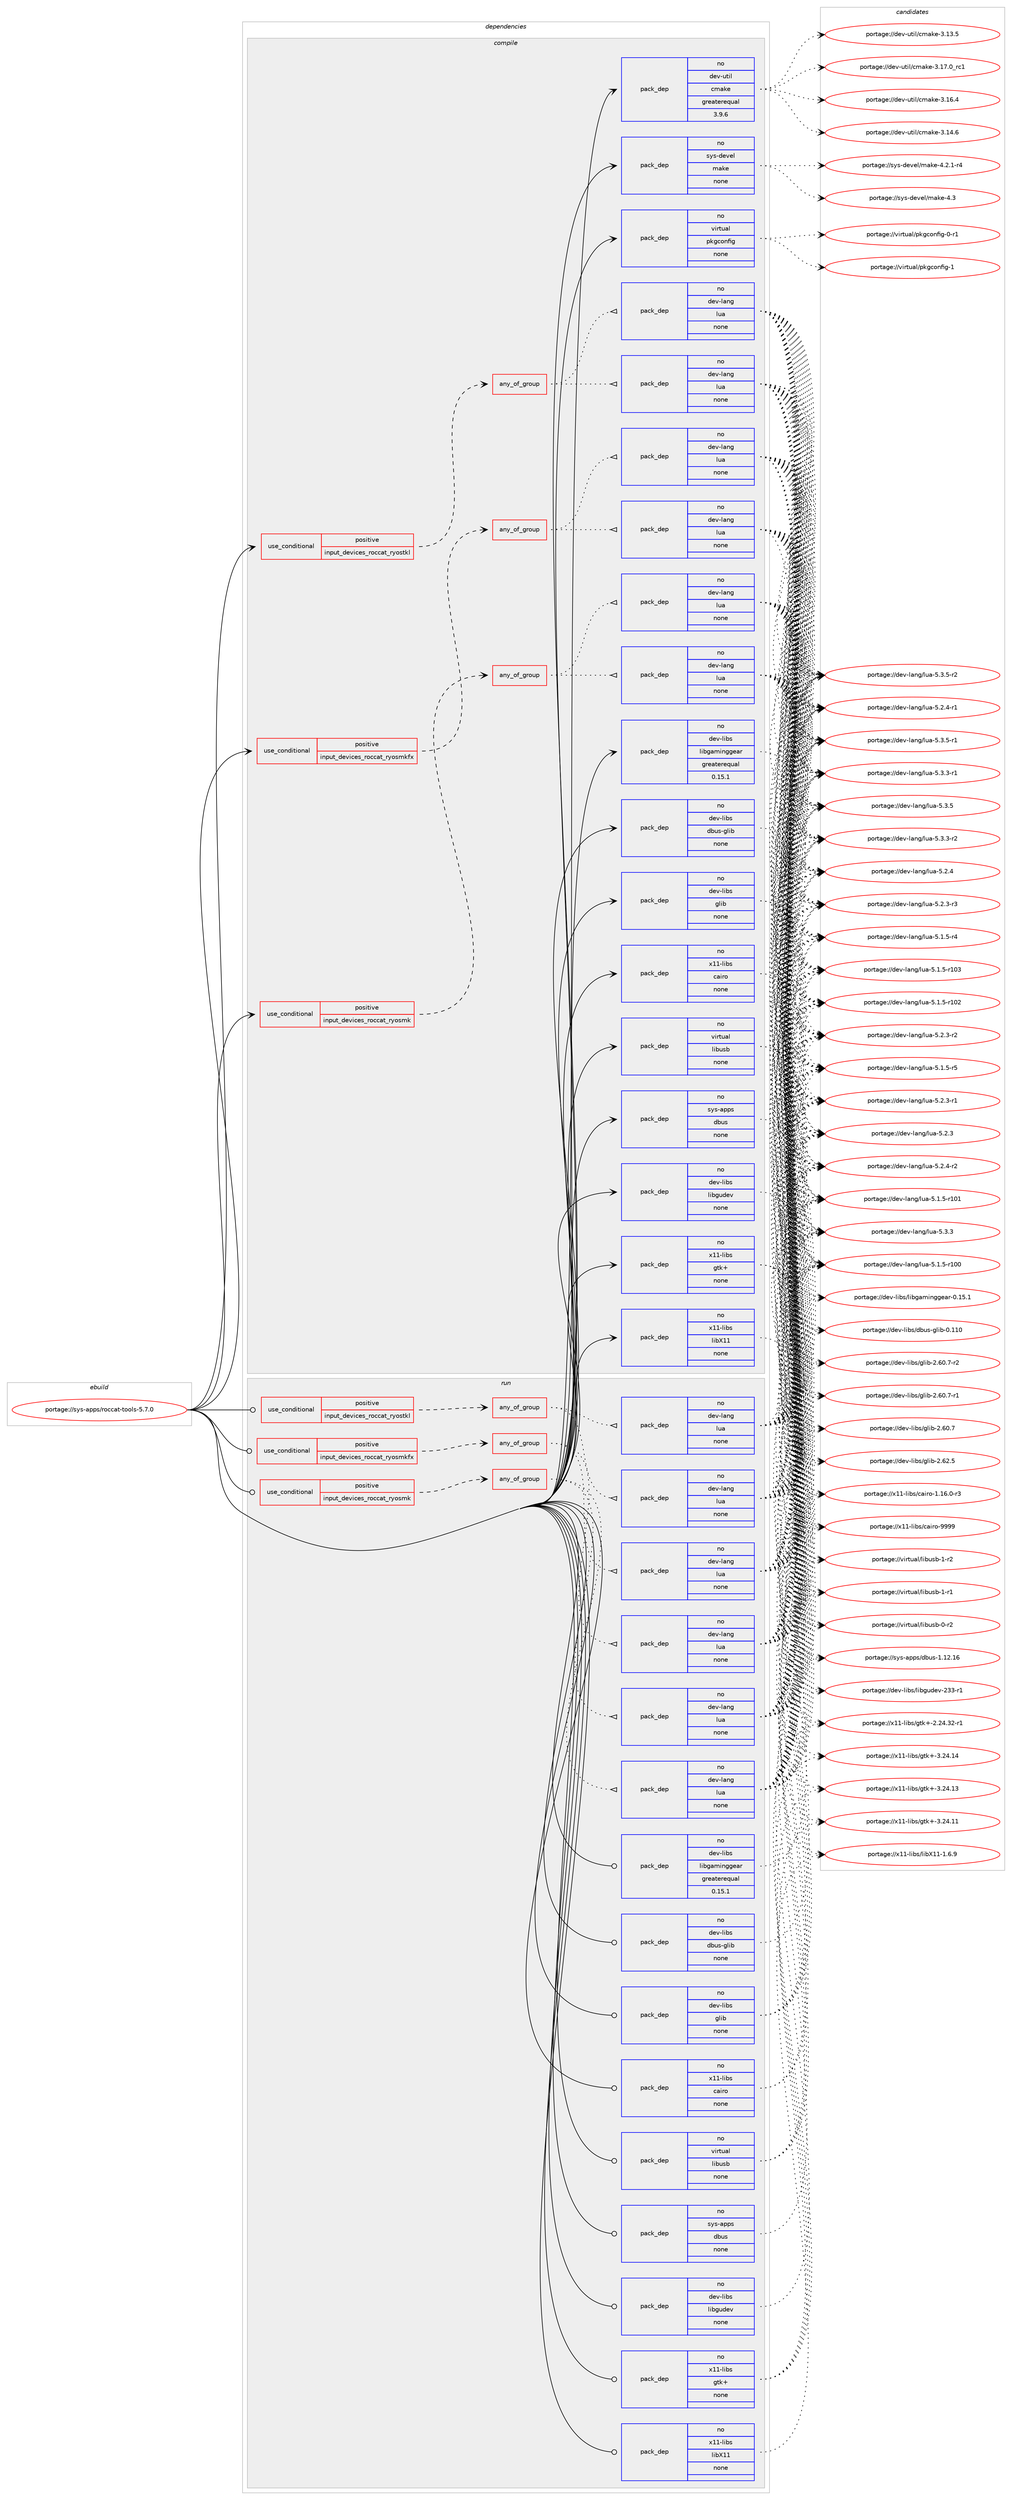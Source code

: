 digraph prolog {

# *************
# Graph options
# *************

newrank=true;
concentrate=true;
compound=true;
graph [rankdir=LR,fontname=Helvetica,fontsize=10,ranksep=1.5];#, ranksep=2.5, nodesep=0.2];
edge  [arrowhead=vee];
node  [fontname=Helvetica,fontsize=10];

# **********
# The ebuild
# **********

subgraph cluster_leftcol {
color=gray;
rank=same;
label=<<i>ebuild</i>>;
id [label="portage://sys-apps/roccat-tools-5.7.0", color=red, width=4, href="../sys-apps/roccat-tools-5.7.0.svg"];
}

# ****************
# The dependencies
# ****************

subgraph cluster_midcol {
color=gray;
label=<<i>dependencies</i>>;
subgraph cluster_compile {
fillcolor="#eeeeee";
style=filled;
label=<<i>compile</i>>;
subgraph cond8538 {
dependency41344 [label=<<TABLE BORDER="0" CELLBORDER="1" CELLSPACING="0" CELLPADDING="4"><TR><TD ROWSPAN="3" CELLPADDING="10">use_conditional</TD></TR><TR><TD>positive</TD></TR><TR><TD>input_devices_roccat_ryosmk</TD></TR></TABLE>>, shape=none, color=red];
subgraph any939 {
dependency41345 [label=<<TABLE BORDER="0" CELLBORDER="1" CELLSPACING="0" CELLPADDING="4"><TR><TD CELLPADDING="10">any_of_group</TD></TR></TABLE>>, shape=none, color=red];subgraph pack31824 {
dependency41346 [label=<<TABLE BORDER="0" CELLBORDER="1" CELLSPACING="0" CELLPADDING="4" WIDTH="220"><TR><TD ROWSPAN="6" CELLPADDING="30">pack_dep</TD></TR><TR><TD WIDTH="110">no</TD></TR><TR><TD>dev-lang</TD></TR><TR><TD>lua</TD></TR><TR><TD>none</TD></TR><TR><TD></TD></TR></TABLE>>, shape=none, color=blue];
}
dependency41345:e -> dependency41346:w [weight=20,style="dotted",arrowhead="oinv"];
subgraph pack31825 {
dependency41347 [label=<<TABLE BORDER="0" CELLBORDER="1" CELLSPACING="0" CELLPADDING="4" WIDTH="220"><TR><TD ROWSPAN="6" CELLPADDING="30">pack_dep</TD></TR><TR><TD WIDTH="110">no</TD></TR><TR><TD>dev-lang</TD></TR><TR><TD>lua</TD></TR><TR><TD>none</TD></TR><TR><TD></TD></TR></TABLE>>, shape=none, color=blue];
}
dependency41345:e -> dependency41347:w [weight=20,style="dotted",arrowhead="oinv"];
}
dependency41344:e -> dependency41345:w [weight=20,style="dashed",arrowhead="vee"];
}
id:e -> dependency41344:w [weight=20,style="solid",arrowhead="vee"];
subgraph cond8539 {
dependency41348 [label=<<TABLE BORDER="0" CELLBORDER="1" CELLSPACING="0" CELLPADDING="4"><TR><TD ROWSPAN="3" CELLPADDING="10">use_conditional</TD></TR><TR><TD>positive</TD></TR><TR><TD>input_devices_roccat_ryosmkfx</TD></TR></TABLE>>, shape=none, color=red];
subgraph any940 {
dependency41349 [label=<<TABLE BORDER="0" CELLBORDER="1" CELLSPACING="0" CELLPADDING="4"><TR><TD CELLPADDING="10">any_of_group</TD></TR></TABLE>>, shape=none, color=red];subgraph pack31826 {
dependency41350 [label=<<TABLE BORDER="0" CELLBORDER="1" CELLSPACING="0" CELLPADDING="4" WIDTH="220"><TR><TD ROWSPAN="6" CELLPADDING="30">pack_dep</TD></TR><TR><TD WIDTH="110">no</TD></TR><TR><TD>dev-lang</TD></TR><TR><TD>lua</TD></TR><TR><TD>none</TD></TR><TR><TD></TD></TR></TABLE>>, shape=none, color=blue];
}
dependency41349:e -> dependency41350:w [weight=20,style="dotted",arrowhead="oinv"];
subgraph pack31827 {
dependency41351 [label=<<TABLE BORDER="0" CELLBORDER="1" CELLSPACING="0" CELLPADDING="4" WIDTH="220"><TR><TD ROWSPAN="6" CELLPADDING="30">pack_dep</TD></TR><TR><TD WIDTH="110">no</TD></TR><TR><TD>dev-lang</TD></TR><TR><TD>lua</TD></TR><TR><TD>none</TD></TR><TR><TD></TD></TR></TABLE>>, shape=none, color=blue];
}
dependency41349:e -> dependency41351:w [weight=20,style="dotted",arrowhead="oinv"];
}
dependency41348:e -> dependency41349:w [weight=20,style="dashed",arrowhead="vee"];
}
id:e -> dependency41348:w [weight=20,style="solid",arrowhead="vee"];
subgraph cond8540 {
dependency41352 [label=<<TABLE BORDER="0" CELLBORDER="1" CELLSPACING="0" CELLPADDING="4"><TR><TD ROWSPAN="3" CELLPADDING="10">use_conditional</TD></TR><TR><TD>positive</TD></TR><TR><TD>input_devices_roccat_ryostkl</TD></TR></TABLE>>, shape=none, color=red];
subgraph any941 {
dependency41353 [label=<<TABLE BORDER="0" CELLBORDER="1" CELLSPACING="0" CELLPADDING="4"><TR><TD CELLPADDING="10">any_of_group</TD></TR></TABLE>>, shape=none, color=red];subgraph pack31828 {
dependency41354 [label=<<TABLE BORDER="0" CELLBORDER="1" CELLSPACING="0" CELLPADDING="4" WIDTH="220"><TR><TD ROWSPAN="6" CELLPADDING="30">pack_dep</TD></TR><TR><TD WIDTH="110">no</TD></TR><TR><TD>dev-lang</TD></TR><TR><TD>lua</TD></TR><TR><TD>none</TD></TR><TR><TD></TD></TR></TABLE>>, shape=none, color=blue];
}
dependency41353:e -> dependency41354:w [weight=20,style="dotted",arrowhead="oinv"];
subgraph pack31829 {
dependency41355 [label=<<TABLE BORDER="0" CELLBORDER="1" CELLSPACING="0" CELLPADDING="4" WIDTH="220"><TR><TD ROWSPAN="6" CELLPADDING="30">pack_dep</TD></TR><TR><TD WIDTH="110">no</TD></TR><TR><TD>dev-lang</TD></TR><TR><TD>lua</TD></TR><TR><TD>none</TD></TR><TR><TD></TD></TR></TABLE>>, shape=none, color=blue];
}
dependency41353:e -> dependency41355:w [weight=20,style="dotted",arrowhead="oinv"];
}
dependency41352:e -> dependency41353:w [weight=20,style="dashed",arrowhead="vee"];
}
id:e -> dependency41352:w [weight=20,style="solid",arrowhead="vee"];
subgraph pack31830 {
dependency41356 [label=<<TABLE BORDER="0" CELLBORDER="1" CELLSPACING="0" CELLPADDING="4" WIDTH="220"><TR><TD ROWSPAN="6" CELLPADDING="30">pack_dep</TD></TR><TR><TD WIDTH="110">no</TD></TR><TR><TD>dev-libs</TD></TR><TR><TD>dbus-glib</TD></TR><TR><TD>none</TD></TR><TR><TD></TD></TR></TABLE>>, shape=none, color=blue];
}
id:e -> dependency41356:w [weight=20,style="solid",arrowhead="vee"];
subgraph pack31831 {
dependency41357 [label=<<TABLE BORDER="0" CELLBORDER="1" CELLSPACING="0" CELLPADDING="4" WIDTH="220"><TR><TD ROWSPAN="6" CELLPADDING="30">pack_dep</TD></TR><TR><TD WIDTH="110">no</TD></TR><TR><TD>dev-libs</TD></TR><TR><TD>glib</TD></TR><TR><TD>none</TD></TR><TR><TD></TD></TR></TABLE>>, shape=none, color=blue];
}
id:e -> dependency41357:w [weight=20,style="solid",arrowhead="vee"];
subgraph pack31832 {
dependency41358 [label=<<TABLE BORDER="0" CELLBORDER="1" CELLSPACING="0" CELLPADDING="4" WIDTH="220"><TR><TD ROWSPAN="6" CELLPADDING="30">pack_dep</TD></TR><TR><TD WIDTH="110">no</TD></TR><TR><TD>dev-libs</TD></TR><TR><TD>libgaminggear</TD></TR><TR><TD>greaterequal</TD></TR><TR><TD>0.15.1</TD></TR></TABLE>>, shape=none, color=blue];
}
id:e -> dependency41358:w [weight=20,style="solid",arrowhead="vee"];
subgraph pack31833 {
dependency41359 [label=<<TABLE BORDER="0" CELLBORDER="1" CELLSPACING="0" CELLPADDING="4" WIDTH="220"><TR><TD ROWSPAN="6" CELLPADDING="30">pack_dep</TD></TR><TR><TD WIDTH="110">no</TD></TR><TR><TD>dev-libs</TD></TR><TR><TD>libgudev</TD></TR><TR><TD>none</TD></TR><TR><TD></TD></TR></TABLE>>, shape=none, color=blue];
}
id:e -> dependency41359:w [weight=20,style="solid",arrowhead="vee"];
subgraph pack31834 {
dependency41360 [label=<<TABLE BORDER="0" CELLBORDER="1" CELLSPACING="0" CELLPADDING="4" WIDTH="220"><TR><TD ROWSPAN="6" CELLPADDING="30">pack_dep</TD></TR><TR><TD WIDTH="110">no</TD></TR><TR><TD>dev-util</TD></TR><TR><TD>cmake</TD></TR><TR><TD>greaterequal</TD></TR><TR><TD>3.9.6</TD></TR></TABLE>>, shape=none, color=blue];
}
id:e -> dependency41360:w [weight=20,style="solid",arrowhead="vee"];
subgraph pack31835 {
dependency41361 [label=<<TABLE BORDER="0" CELLBORDER="1" CELLSPACING="0" CELLPADDING="4" WIDTH="220"><TR><TD ROWSPAN="6" CELLPADDING="30">pack_dep</TD></TR><TR><TD WIDTH="110">no</TD></TR><TR><TD>sys-apps</TD></TR><TR><TD>dbus</TD></TR><TR><TD>none</TD></TR><TR><TD></TD></TR></TABLE>>, shape=none, color=blue];
}
id:e -> dependency41361:w [weight=20,style="solid",arrowhead="vee"];
subgraph pack31836 {
dependency41362 [label=<<TABLE BORDER="0" CELLBORDER="1" CELLSPACING="0" CELLPADDING="4" WIDTH="220"><TR><TD ROWSPAN="6" CELLPADDING="30">pack_dep</TD></TR><TR><TD WIDTH="110">no</TD></TR><TR><TD>sys-devel</TD></TR><TR><TD>make</TD></TR><TR><TD>none</TD></TR><TR><TD></TD></TR></TABLE>>, shape=none, color=blue];
}
id:e -> dependency41362:w [weight=20,style="solid",arrowhead="vee"];
subgraph pack31837 {
dependency41363 [label=<<TABLE BORDER="0" CELLBORDER="1" CELLSPACING="0" CELLPADDING="4" WIDTH="220"><TR><TD ROWSPAN="6" CELLPADDING="30">pack_dep</TD></TR><TR><TD WIDTH="110">no</TD></TR><TR><TD>virtual</TD></TR><TR><TD>libusb</TD></TR><TR><TD>none</TD></TR><TR><TD></TD></TR></TABLE>>, shape=none, color=blue];
}
id:e -> dependency41363:w [weight=20,style="solid",arrowhead="vee"];
subgraph pack31838 {
dependency41364 [label=<<TABLE BORDER="0" CELLBORDER="1" CELLSPACING="0" CELLPADDING="4" WIDTH="220"><TR><TD ROWSPAN="6" CELLPADDING="30">pack_dep</TD></TR><TR><TD WIDTH="110">no</TD></TR><TR><TD>virtual</TD></TR><TR><TD>pkgconfig</TD></TR><TR><TD>none</TD></TR><TR><TD></TD></TR></TABLE>>, shape=none, color=blue];
}
id:e -> dependency41364:w [weight=20,style="solid",arrowhead="vee"];
subgraph pack31839 {
dependency41365 [label=<<TABLE BORDER="0" CELLBORDER="1" CELLSPACING="0" CELLPADDING="4" WIDTH="220"><TR><TD ROWSPAN="6" CELLPADDING="30">pack_dep</TD></TR><TR><TD WIDTH="110">no</TD></TR><TR><TD>x11-libs</TD></TR><TR><TD>cairo</TD></TR><TR><TD>none</TD></TR><TR><TD></TD></TR></TABLE>>, shape=none, color=blue];
}
id:e -> dependency41365:w [weight=20,style="solid",arrowhead="vee"];
subgraph pack31840 {
dependency41366 [label=<<TABLE BORDER="0" CELLBORDER="1" CELLSPACING="0" CELLPADDING="4" WIDTH="220"><TR><TD ROWSPAN="6" CELLPADDING="30">pack_dep</TD></TR><TR><TD WIDTH="110">no</TD></TR><TR><TD>x11-libs</TD></TR><TR><TD>gtk+</TD></TR><TR><TD>none</TD></TR><TR><TD></TD></TR></TABLE>>, shape=none, color=blue];
}
id:e -> dependency41366:w [weight=20,style="solid",arrowhead="vee"];
subgraph pack31841 {
dependency41367 [label=<<TABLE BORDER="0" CELLBORDER="1" CELLSPACING="0" CELLPADDING="4" WIDTH="220"><TR><TD ROWSPAN="6" CELLPADDING="30">pack_dep</TD></TR><TR><TD WIDTH="110">no</TD></TR><TR><TD>x11-libs</TD></TR><TR><TD>libX11</TD></TR><TR><TD>none</TD></TR><TR><TD></TD></TR></TABLE>>, shape=none, color=blue];
}
id:e -> dependency41367:w [weight=20,style="solid",arrowhead="vee"];
}
subgraph cluster_compileandrun {
fillcolor="#eeeeee";
style=filled;
label=<<i>compile and run</i>>;
}
subgraph cluster_run {
fillcolor="#eeeeee";
style=filled;
label=<<i>run</i>>;
subgraph cond8541 {
dependency41368 [label=<<TABLE BORDER="0" CELLBORDER="1" CELLSPACING="0" CELLPADDING="4"><TR><TD ROWSPAN="3" CELLPADDING="10">use_conditional</TD></TR><TR><TD>positive</TD></TR><TR><TD>input_devices_roccat_ryosmk</TD></TR></TABLE>>, shape=none, color=red];
subgraph any942 {
dependency41369 [label=<<TABLE BORDER="0" CELLBORDER="1" CELLSPACING="0" CELLPADDING="4"><TR><TD CELLPADDING="10">any_of_group</TD></TR></TABLE>>, shape=none, color=red];subgraph pack31842 {
dependency41370 [label=<<TABLE BORDER="0" CELLBORDER="1" CELLSPACING="0" CELLPADDING="4" WIDTH="220"><TR><TD ROWSPAN="6" CELLPADDING="30">pack_dep</TD></TR><TR><TD WIDTH="110">no</TD></TR><TR><TD>dev-lang</TD></TR><TR><TD>lua</TD></TR><TR><TD>none</TD></TR><TR><TD></TD></TR></TABLE>>, shape=none, color=blue];
}
dependency41369:e -> dependency41370:w [weight=20,style="dotted",arrowhead="oinv"];
subgraph pack31843 {
dependency41371 [label=<<TABLE BORDER="0" CELLBORDER="1" CELLSPACING="0" CELLPADDING="4" WIDTH="220"><TR><TD ROWSPAN="6" CELLPADDING="30">pack_dep</TD></TR><TR><TD WIDTH="110">no</TD></TR><TR><TD>dev-lang</TD></TR><TR><TD>lua</TD></TR><TR><TD>none</TD></TR><TR><TD></TD></TR></TABLE>>, shape=none, color=blue];
}
dependency41369:e -> dependency41371:w [weight=20,style="dotted",arrowhead="oinv"];
}
dependency41368:e -> dependency41369:w [weight=20,style="dashed",arrowhead="vee"];
}
id:e -> dependency41368:w [weight=20,style="solid",arrowhead="odot"];
subgraph cond8542 {
dependency41372 [label=<<TABLE BORDER="0" CELLBORDER="1" CELLSPACING="0" CELLPADDING="4"><TR><TD ROWSPAN="3" CELLPADDING="10">use_conditional</TD></TR><TR><TD>positive</TD></TR><TR><TD>input_devices_roccat_ryosmkfx</TD></TR></TABLE>>, shape=none, color=red];
subgraph any943 {
dependency41373 [label=<<TABLE BORDER="0" CELLBORDER="1" CELLSPACING="0" CELLPADDING="4"><TR><TD CELLPADDING="10">any_of_group</TD></TR></TABLE>>, shape=none, color=red];subgraph pack31844 {
dependency41374 [label=<<TABLE BORDER="0" CELLBORDER="1" CELLSPACING="0" CELLPADDING="4" WIDTH="220"><TR><TD ROWSPAN="6" CELLPADDING="30">pack_dep</TD></TR><TR><TD WIDTH="110">no</TD></TR><TR><TD>dev-lang</TD></TR><TR><TD>lua</TD></TR><TR><TD>none</TD></TR><TR><TD></TD></TR></TABLE>>, shape=none, color=blue];
}
dependency41373:e -> dependency41374:w [weight=20,style="dotted",arrowhead="oinv"];
subgraph pack31845 {
dependency41375 [label=<<TABLE BORDER="0" CELLBORDER="1" CELLSPACING="0" CELLPADDING="4" WIDTH="220"><TR><TD ROWSPAN="6" CELLPADDING="30">pack_dep</TD></TR><TR><TD WIDTH="110">no</TD></TR><TR><TD>dev-lang</TD></TR><TR><TD>lua</TD></TR><TR><TD>none</TD></TR><TR><TD></TD></TR></TABLE>>, shape=none, color=blue];
}
dependency41373:e -> dependency41375:w [weight=20,style="dotted",arrowhead="oinv"];
}
dependency41372:e -> dependency41373:w [weight=20,style="dashed",arrowhead="vee"];
}
id:e -> dependency41372:w [weight=20,style="solid",arrowhead="odot"];
subgraph cond8543 {
dependency41376 [label=<<TABLE BORDER="0" CELLBORDER="1" CELLSPACING="0" CELLPADDING="4"><TR><TD ROWSPAN="3" CELLPADDING="10">use_conditional</TD></TR><TR><TD>positive</TD></TR><TR><TD>input_devices_roccat_ryostkl</TD></TR></TABLE>>, shape=none, color=red];
subgraph any944 {
dependency41377 [label=<<TABLE BORDER="0" CELLBORDER="1" CELLSPACING="0" CELLPADDING="4"><TR><TD CELLPADDING="10">any_of_group</TD></TR></TABLE>>, shape=none, color=red];subgraph pack31846 {
dependency41378 [label=<<TABLE BORDER="0" CELLBORDER="1" CELLSPACING="0" CELLPADDING="4" WIDTH="220"><TR><TD ROWSPAN="6" CELLPADDING="30">pack_dep</TD></TR><TR><TD WIDTH="110">no</TD></TR><TR><TD>dev-lang</TD></TR><TR><TD>lua</TD></TR><TR><TD>none</TD></TR><TR><TD></TD></TR></TABLE>>, shape=none, color=blue];
}
dependency41377:e -> dependency41378:w [weight=20,style="dotted",arrowhead="oinv"];
subgraph pack31847 {
dependency41379 [label=<<TABLE BORDER="0" CELLBORDER="1" CELLSPACING="0" CELLPADDING="4" WIDTH="220"><TR><TD ROWSPAN="6" CELLPADDING="30">pack_dep</TD></TR><TR><TD WIDTH="110">no</TD></TR><TR><TD>dev-lang</TD></TR><TR><TD>lua</TD></TR><TR><TD>none</TD></TR><TR><TD></TD></TR></TABLE>>, shape=none, color=blue];
}
dependency41377:e -> dependency41379:w [weight=20,style="dotted",arrowhead="oinv"];
}
dependency41376:e -> dependency41377:w [weight=20,style="dashed",arrowhead="vee"];
}
id:e -> dependency41376:w [weight=20,style="solid",arrowhead="odot"];
subgraph pack31848 {
dependency41380 [label=<<TABLE BORDER="0" CELLBORDER="1" CELLSPACING="0" CELLPADDING="4" WIDTH="220"><TR><TD ROWSPAN="6" CELLPADDING="30">pack_dep</TD></TR><TR><TD WIDTH="110">no</TD></TR><TR><TD>dev-libs</TD></TR><TR><TD>dbus-glib</TD></TR><TR><TD>none</TD></TR><TR><TD></TD></TR></TABLE>>, shape=none, color=blue];
}
id:e -> dependency41380:w [weight=20,style="solid",arrowhead="odot"];
subgraph pack31849 {
dependency41381 [label=<<TABLE BORDER="0" CELLBORDER="1" CELLSPACING="0" CELLPADDING="4" WIDTH="220"><TR><TD ROWSPAN="6" CELLPADDING="30">pack_dep</TD></TR><TR><TD WIDTH="110">no</TD></TR><TR><TD>dev-libs</TD></TR><TR><TD>glib</TD></TR><TR><TD>none</TD></TR><TR><TD></TD></TR></TABLE>>, shape=none, color=blue];
}
id:e -> dependency41381:w [weight=20,style="solid",arrowhead="odot"];
subgraph pack31850 {
dependency41382 [label=<<TABLE BORDER="0" CELLBORDER="1" CELLSPACING="0" CELLPADDING="4" WIDTH="220"><TR><TD ROWSPAN="6" CELLPADDING="30">pack_dep</TD></TR><TR><TD WIDTH="110">no</TD></TR><TR><TD>dev-libs</TD></TR><TR><TD>libgaminggear</TD></TR><TR><TD>greaterequal</TD></TR><TR><TD>0.15.1</TD></TR></TABLE>>, shape=none, color=blue];
}
id:e -> dependency41382:w [weight=20,style="solid",arrowhead="odot"];
subgraph pack31851 {
dependency41383 [label=<<TABLE BORDER="0" CELLBORDER="1" CELLSPACING="0" CELLPADDING="4" WIDTH="220"><TR><TD ROWSPAN="6" CELLPADDING="30">pack_dep</TD></TR><TR><TD WIDTH="110">no</TD></TR><TR><TD>dev-libs</TD></TR><TR><TD>libgudev</TD></TR><TR><TD>none</TD></TR><TR><TD></TD></TR></TABLE>>, shape=none, color=blue];
}
id:e -> dependency41383:w [weight=20,style="solid",arrowhead="odot"];
subgraph pack31852 {
dependency41384 [label=<<TABLE BORDER="0" CELLBORDER="1" CELLSPACING="0" CELLPADDING="4" WIDTH="220"><TR><TD ROWSPAN="6" CELLPADDING="30">pack_dep</TD></TR><TR><TD WIDTH="110">no</TD></TR><TR><TD>sys-apps</TD></TR><TR><TD>dbus</TD></TR><TR><TD>none</TD></TR><TR><TD></TD></TR></TABLE>>, shape=none, color=blue];
}
id:e -> dependency41384:w [weight=20,style="solid",arrowhead="odot"];
subgraph pack31853 {
dependency41385 [label=<<TABLE BORDER="0" CELLBORDER="1" CELLSPACING="0" CELLPADDING="4" WIDTH="220"><TR><TD ROWSPAN="6" CELLPADDING="30">pack_dep</TD></TR><TR><TD WIDTH="110">no</TD></TR><TR><TD>virtual</TD></TR><TR><TD>libusb</TD></TR><TR><TD>none</TD></TR><TR><TD></TD></TR></TABLE>>, shape=none, color=blue];
}
id:e -> dependency41385:w [weight=20,style="solid",arrowhead="odot"];
subgraph pack31854 {
dependency41386 [label=<<TABLE BORDER="0" CELLBORDER="1" CELLSPACING="0" CELLPADDING="4" WIDTH="220"><TR><TD ROWSPAN="6" CELLPADDING="30">pack_dep</TD></TR><TR><TD WIDTH="110">no</TD></TR><TR><TD>x11-libs</TD></TR><TR><TD>cairo</TD></TR><TR><TD>none</TD></TR><TR><TD></TD></TR></TABLE>>, shape=none, color=blue];
}
id:e -> dependency41386:w [weight=20,style="solid",arrowhead="odot"];
subgraph pack31855 {
dependency41387 [label=<<TABLE BORDER="0" CELLBORDER="1" CELLSPACING="0" CELLPADDING="4" WIDTH="220"><TR><TD ROWSPAN="6" CELLPADDING="30">pack_dep</TD></TR><TR><TD WIDTH="110">no</TD></TR><TR><TD>x11-libs</TD></TR><TR><TD>gtk+</TD></TR><TR><TD>none</TD></TR><TR><TD></TD></TR></TABLE>>, shape=none, color=blue];
}
id:e -> dependency41387:w [weight=20,style="solid",arrowhead="odot"];
subgraph pack31856 {
dependency41388 [label=<<TABLE BORDER="0" CELLBORDER="1" CELLSPACING="0" CELLPADDING="4" WIDTH="220"><TR><TD ROWSPAN="6" CELLPADDING="30">pack_dep</TD></TR><TR><TD WIDTH="110">no</TD></TR><TR><TD>x11-libs</TD></TR><TR><TD>libX11</TD></TR><TR><TD>none</TD></TR><TR><TD></TD></TR></TABLE>>, shape=none, color=blue];
}
id:e -> dependency41388:w [weight=20,style="solid",arrowhead="odot"];
}
}

# **************
# The candidates
# **************

subgraph cluster_choices {
rank=same;
color=gray;
label=<<i>candidates</i>>;

subgraph choice31824 {
color=black;
nodesep=1;
choice100101118451089711010347108117974553465146534511450 [label="portage://dev-lang/lua-5.3.5-r2", color=red, width=4,href="../dev-lang/lua-5.3.5-r2.svg"];
choice100101118451089711010347108117974553465146534511449 [label="portage://dev-lang/lua-5.3.5-r1", color=red, width=4,href="../dev-lang/lua-5.3.5-r1.svg"];
choice10010111845108971101034710811797455346514653 [label="portage://dev-lang/lua-5.3.5", color=red, width=4,href="../dev-lang/lua-5.3.5.svg"];
choice100101118451089711010347108117974553465146514511450 [label="portage://dev-lang/lua-5.3.3-r2", color=red, width=4,href="../dev-lang/lua-5.3.3-r2.svg"];
choice100101118451089711010347108117974553465146514511449 [label="portage://dev-lang/lua-5.3.3-r1", color=red, width=4,href="../dev-lang/lua-5.3.3-r1.svg"];
choice10010111845108971101034710811797455346514651 [label="portage://dev-lang/lua-5.3.3", color=red, width=4,href="../dev-lang/lua-5.3.3.svg"];
choice100101118451089711010347108117974553465046524511450 [label="portage://dev-lang/lua-5.2.4-r2", color=red, width=4,href="../dev-lang/lua-5.2.4-r2.svg"];
choice100101118451089711010347108117974553465046524511449 [label="portage://dev-lang/lua-5.2.4-r1", color=red, width=4,href="../dev-lang/lua-5.2.4-r1.svg"];
choice10010111845108971101034710811797455346504652 [label="portage://dev-lang/lua-5.2.4", color=red, width=4,href="../dev-lang/lua-5.2.4.svg"];
choice100101118451089711010347108117974553465046514511451 [label="portage://dev-lang/lua-5.2.3-r3", color=red, width=4,href="../dev-lang/lua-5.2.3-r3.svg"];
choice100101118451089711010347108117974553465046514511450 [label="portage://dev-lang/lua-5.2.3-r2", color=red, width=4,href="../dev-lang/lua-5.2.3-r2.svg"];
choice100101118451089711010347108117974553465046514511449 [label="portage://dev-lang/lua-5.2.3-r1", color=red, width=4,href="../dev-lang/lua-5.2.3-r1.svg"];
choice10010111845108971101034710811797455346504651 [label="portage://dev-lang/lua-5.2.3", color=red, width=4,href="../dev-lang/lua-5.2.3.svg"];
choice100101118451089711010347108117974553464946534511453 [label="portage://dev-lang/lua-5.1.5-r5", color=red, width=4,href="../dev-lang/lua-5.1.5-r5.svg"];
choice100101118451089711010347108117974553464946534511452 [label="portage://dev-lang/lua-5.1.5-r4", color=red, width=4,href="../dev-lang/lua-5.1.5-r4.svg"];
choice1001011184510897110103471081179745534649465345114494851 [label="portage://dev-lang/lua-5.1.5-r103", color=red, width=4,href="../dev-lang/lua-5.1.5-r103.svg"];
choice1001011184510897110103471081179745534649465345114494850 [label="portage://dev-lang/lua-5.1.5-r102", color=red, width=4,href="../dev-lang/lua-5.1.5-r102.svg"];
choice1001011184510897110103471081179745534649465345114494849 [label="portage://dev-lang/lua-5.1.5-r101", color=red, width=4,href="../dev-lang/lua-5.1.5-r101.svg"];
choice1001011184510897110103471081179745534649465345114494848 [label="portage://dev-lang/lua-5.1.5-r100", color=red, width=4,href="../dev-lang/lua-5.1.5-r100.svg"];
dependency41346:e -> choice100101118451089711010347108117974553465146534511450:w [style=dotted,weight="100"];
dependency41346:e -> choice100101118451089711010347108117974553465146534511449:w [style=dotted,weight="100"];
dependency41346:e -> choice10010111845108971101034710811797455346514653:w [style=dotted,weight="100"];
dependency41346:e -> choice100101118451089711010347108117974553465146514511450:w [style=dotted,weight="100"];
dependency41346:e -> choice100101118451089711010347108117974553465146514511449:w [style=dotted,weight="100"];
dependency41346:e -> choice10010111845108971101034710811797455346514651:w [style=dotted,weight="100"];
dependency41346:e -> choice100101118451089711010347108117974553465046524511450:w [style=dotted,weight="100"];
dependency41346:e -> choice100101118451089711010347108117974553465046524511449:w [style=dotted,weight="100"];
dependency41346:e -> choice10010111845108971101034710811797455346504652:w [style=dotted,weight="100"];
dependency41346:e -> choice100101118451089711010347108117974553465046514511451:w [style=dotted,weight="100"];
dependency41346:e -> choice100101118451089711010347108117974553465046514511450:w [style=dotted,weight="100"];
dependency41346:e -> choice100101118451089711010347108117974553465046514511449:w [style=dotted,weight="100"];
dependency41346:e -> choice10010111845108971101034710811797455346504651:w [style=dotted,weight="100"];
dependency41346:e -> choice100101118451089711010347108117974553464946534511453:w [style=dotted,weight="100"];
dependency41346:e -> choice100101118451089711010347108117974553464946534511452:w [style=dotted,weight="100"];
dependency41346:e -> choice1001011184510897110103471081179745534649465345114494851:w [style=dotted,weight="100"];
dependency41346:e -> choice1001011184510897110103471081179745534649465345114494850:w [style=dotted,weight="100"];
dependency41346:e -> choice1001011184510897110103471081179745534649465345114494849:w [style=dotted,weight="100"];
dependency41346:e -> choice1001011184510897110103471081179745534649465345114494848:w [style=dotted,weight="100"];
}
subgraph choice31825 {
color=black;
nodesep=1;
choice100101118451089711010347108117974553465146534511450 [label="portage://dev-lang/lua-5.3.5-r2", color=red, width=4,href="../dev-lang/lua-5.3.5-r2.svg"];
choice100101118451089711010347108117974553465146534511449 [label="portage://dev-lang/lua-5.3.5-r1", color=red, width=4,href="../dev-lang/lua-5.3.5-r1.svg"];
choice10010111845108971101034710811797455346514653 [label="portage://dev-lang/lua-5.3.5", color=red, width=4,href="../dev-lang/lua-5.3.5.svg"];
choice100101118451089711010347108117974553465146514511450 [label="portage://dev-lang/lua-5.3.3-r2", color=red, width=4,href="../dev-lang/lua-5.3.3-r2.svg"];
choice100101118451089711010347108117974553465146514511449 [label="portage://dev-lang/lua-5.3.3-r1", color=red, width=4,href="../dev-lang/lua-5.3.3-r1.svg"];
choice10010111845108971101034710811797455346514651 [label="portage://dev-lang/lua-5.3.3", color=red, width=4,href="../dev-lang/lua-5.3.3.svg"];
choice100101118451089711010347108117974553465046524511450 [label="portage://dev-lang/lua-5.2.4-r2", color=red, width=4,href="../dev-lang/lua-5.2.4-r2.svg"];
choice100101118451089711010347108117974553465046524511449 [label="portage://dev-lang/lua-5.2.4-r1", color=red, width=4,href="../dev-lang/lua-5.2.4-r1.svg"];
choice10010111845108971101034710811797455346504652 [label="portage://dev-lang/lua-5.2.4", color=red, width=4,href="../dev-lang/lua-5.2.4.svg"];
choice100101118451089711010347108117974553465046514511451 [label="portage://dev-lang/lua-5.2.3-r3", color=red, width=4,href="../dev-lang/lua-5.2.3-r3.svg"];
choice100101118451089711010347108117974553465046514511450 [label="portage://dev-lang/lua-5.2.3-r2", color=red, width=4,href="../dev-lang/lua-5.2.3-r2.svg"];
choice100101118451089711010347108117974553465046514511449 [label="portage://dev-lang/lua-5.2.3-r1", color=red, width=4,href="../dev-lang/lua-5.2.3-r1.svg"];
choice10010111845108971101034710811797455346504651 [label="portage://dev-lang/lua-5.2.3", color=red, width=4,href="../dev-lang/lua-5.2.3.svg"];
choice100101118451089711010347108117974553464946534511453 [label="portage://dev-lang/lua-5.1.5-r5", color=red, width=4,href="../dev-lang/lua-5.1.5-r5.svg"];
choice100101118451089711010347108117974553464946534511452 [label="portage://dev-lang/lua-5.1.5-r4", color=red, width=4,href="../dev-lang/lua-5.1.5-r4.svg"];
choice1001011184510897110103471081179745534649465345114494851 [label="portage://dev-lang/lua-5.1.5-r103", color=red, width=4,href="../dev-lang/lua-5.1.5-r103.svg"];
choice1001011184510897110103471081179745534649465345114494850 [label="portage://dev-lang/lua-5.1.5-r102", color=red, width=4,href="../dev-lang/lua-5.1.5-r102.svg"];
choice1001011184510897110103471081179745534649465345114494849 [label="portage://dev-lang/lua-5.1.5-r101", color=red, width=4,href="../dev-lang/lua-5.1.5-r101.svg"];
choice1001011184510897110103471081179745534649465345114494848 [label="portage://dev-lang/lua-5.1.5-r100", color=red, width=4,href="../dev-lang/lua-5.1.5-r100.svg"];
dependency41347:e -> choice100101118451089711010347108117974553465146534511450:w [style=dotted,weight="100"];
dependency41347:e -> choice100101118451089711010347108117974553465146534511449:w [style=dotted,weight="100"];
dependency41347:e -> choice10010111845108971101034710811797455346514653:w [style=dotted,weight="100"];
dependency41347:e -> choice100101118451089711010347108117974553465146514511450:w [style=dotted,weight="100"];
dependency41347:e -> choice100101118451089711010347108117974553465146514511449:w [style=dotted,weight="100"];
dependency41347:e -> choice10010111845108971101034710811797455346514651:w [style=dotted,weight="100"];
dependency41347:e -> choice100101118451089711010347108117974553465046524511450:w [style=dotted,weight="100"];
dependency41347:e -> choice100101118451089711010347108117974553465046524511449:w [style=dotted,weight="100"];
dependency41347:e -> choice10010111845108971101034710811797455346504652:w [style=dotted,weight="100"];
dependency41347:e -> choice100101118451089711010347108117974553465046514511451:w [style=dotted,weight="100"];
dependency41347:e -> choice100101118451089711010347108117974553465046514511450:w [style=dotted,weight="100"];
dependency41347:e -> choice100101118451089711010347108117974553465046514511449:w [style=dotted,weight="100"];
dependency41347:e -> choice10010111845108971101034710811797455346504651:w [style=dotted,weight="100"];
dependency41347:e -> choice100101118451089711010347108117974553464946534511453:w [style=dotted,weight="100"];
dependency41347:e -> choice100101118451089711010347108117974553464946534511452:w [style=dotted,weight="100"];
dependency41347:e -> choice1001011184510897110103471081179745534649465345114494851:w [style=dotted,weight="100"];
dependency41347:e -> choice1001011184510897110103471081179745534649465345114494850:w [style=dotted,weight="100"];
dependency41347:e -> choice1001011184510897110103471081179745534649465345114494849:w [style=dotted,weight="100"];
dependency41347:e -> choice1001011184510897110103471081179745534649465345114494848:w [style=dotted,weight="100"];
}
subgraph choice31826 {
color=black;
nodesep=1;
choice100101118451089711010347108117974553465146534511450 [label="portage://dev-lang/lua-5.3.5-r2", color=red, width=4,href="../dev-lang/lua-5.3.5-r2.svg"];
choice100101118451089711010347108117974553465146534511449 [label="portage://dev-lang/lua-5.3.5-r1", color=red, width=4,href="../dev-lang/lua-5.3.5-r1.svg"];
choice10010111845108971101034710811797455346514653 [label="portage://dev-lang/lua-5.3.5", color=red, width=4,href="../dev-lang/lua-5.3.5.svg"];
choice100101118451089711010347108117974553465146514511450 [label="portage://dev-lang/lua-5.3.3-r2", color=red, width=4,href="../dev-lang/lua-5.3.3-r2.svg"];
choice100101118451089711010347108117974553465146514511449 [label="portage://dev-lang/lua-5.3.3-r1", color=red, width=4,href="../dev-lang/lua-5.3.3-r1.svg"];
choice10010111845108971101034710811797455346514651 [label="portage://dev-lang/lua-5.3.3", color=red, width=4,href="../dev-lang/lua-5.3.3.svg"];
choice100101118451089711010347108117974553465046524511450 [label="portage://dev-lang/lua-5.2.4-r2", color=red, width=4,href="../dev-lang/lua-5.2.4-r2.svg"];
choice100101118451089711010347108117974553465046524511449 [label="portage://dev-lang/lua-5.2.4-r1", color=red, width=4,href="../dev-lang/lua-5.2.4-r1.svg"];
choice10010111845108971101034710811797455346504652 [label="portage://dev-lang/lua-5.2.4", color=red, width=4,href="../dev-lang/lua-5.2.4.svg"];
choice100101118451089711010347108117974553465046514511451 [label="portage://dev-lang/lua-5.2.3-r3", color=red, width=4,href="../dev-lang/lua-5.2.3-r3.svg"];
choice100101118451089711010347108117974553465046514511450 [label="portage://dev-lang/lua-5.2.3-r2", color=red, width=4,href="../dev-lang/lua-5.2.3-r2.svg"];
choice100101118451089711010347108117974553465046514511449 [label="portage://dev-lang/lua-5.2.3-r1", color=red, width=4,href="../dev-lang/lua-5.2.3-r1.svg"];
choice10010111845108971101034710811797455346504651 [label="portage://dev-lang/lua-5.2.3", color=red, width=4,href="../dev-lang/lua-5.2.3.svg"];
choice100101118451089711010347108117974553464946534511453 [label="portage://dev-lang/lua-5.1.5-r5", color=red, width=4,href="../dev-lang/lua-5.1.5-r5.svg"];
choice100101118451089711010347108117974553464946534511452 [label="portage://dev-lang/lua-5.1.5-r4", color=red, width=4,href="../dev-lang/lua-5.1.5-r4.svg"];
choice1001011184510897110103471081179745534649465345114494851 [label="portage://dev-lang/lua-5.1.5-r103", color=red, width=4,href="../dev-lang/lua-5.1.5-r103.svg"];
choice1001011184510897110103471081179745534649465345114494850 [label="portage://dev-lang/lua-5.1.5-r102", color=red, width=4,href="../dev-lang/lua-5.1.5-r102.svg"];
choice1001011184510897110103471081179745534649465345114494849 [label="portage://dev-lang/lua-5.1.5-r101", color=red, width=4,href="../dev-lang/lua-5.1.5-r101.svg"];
choice1001011184510897110103471081179745534649465345114494848 [label="portage://dev-lang/lua-5.1.5-r100", color=red, width=4,href="../dev-lang/lua-5.1.5-r100.svg"];
dependency41350:e -> choice100101118451089711010347108117974553465146534511450:w [style=dotted,weight="100"];
dependency41350:e -> choice100101118451089711010347108117974553465146534511449:w [style=dotted,weight="100"];
dependency41350:e -> choice10010111845108971101034710811797455346514653:w [style=dotted,weight="100"];
dependency41350:e -> choice100101118451089711010347108117974553465146514511450:w [style=dotted,weight="100"];
dependency41350:e -> choice100101118451089711010347108117974553465146514511449:w [style=dotted,weight="100"];
dependency41350:e -> choice10010111845108971101034710811797455346514651:w [style=dotted,weight="100"];
dependency41350:e -> choice100101118451089711010347108117974553465046524511450:w [style=dotted,weight="100"];
dependency41350:e -> choice100101118451089711010347108117974553465046524511449:w [style=dotted,weight="100"];
dependency41350:e -> choice10010111845108971101034710811797455346504652:w [style=dotted,weight="100"];
dependency41350:e -> choice100101118451089711010347108117974553465046514511451:w [style=dotted,weight="100"];
dependency41350:e -> choice100101118451089711010347108117974553465046514511450:w [style=dotted,weight="100"];
dependency41350:e -> choice100101118451089711010347108117974553465046514511449:w [style=dotted,weight="100"];
dependency41350:e -> choice10010111845108971101034710811797455346504651:w [style=dotted,weight="100"];
dependency41350:e -> choice100101118451089711010347108117974553464946534511453:w [style=dotted,weight="100"];
dependency41350:e -> choice100101118451089711010347108117974553464946534511452:w [style=dotted,weight="100"];
dependency41350:e -> choice1001011184510897110103471081179745534649465345114494851:w [style=dotted,weight="100"];
dependency41350:e -> choice1001011184510897110103471081179745534649465345114494850:w [style=dotted,weight="100"];
dependency41350:e -> choice1001011184510897110103471081179745534649465345114494849:w [style=dotted,weight="100"];
dependency41350:e -> choice1001011184510897110103471081179745534649465345114494848:w [style=dotted,weight="100"];
}
subgraph choice31827 {
color=black;
nodesep=1;
choice100101118451089711010347108117974553465146534511450 [label="portage://dev-lang/lua-5.3.5-r2", color=red, width=4,href="../dev-lang/lua-5.3.5-r2.svg"];
choice100101118451089711010347108117974553465146534511449 [label="portage://dev-lang/lua-5.3.5-r1", color=red, width=4,href="../dev-lang/lua-5.3.5-r1.svg"];
choice10010111845108971101034710811797455346514653 [label="portage://dev-lang/lua-5.3.5", color=red, width=4,href="../dev-lang/lua-5.3.5.svg"];
choice100101118451089711010347108117974553465146514511450 [label="portage://dev-lang/lua-5.3.3-r2", color=red, width=4,href="../dev-lang/lua-5.3.3-r2.svg"];
choice100101118451089711010347108117974553465146514511449 [label="portage://dev-lang/lua-5.3.3-r1", color=red, width=4,href="../dev-lang/lua-5.3.3-r1.svg"];
choice10010111845108971101034710811797455346514651 [label="portage://dev-lang/lua-5.3.3", color=red, width=4,href="../dev-lang/lua-5.3.3.svg"];
choice100101118451089711010347108117974553465046524511450 [label="portage://dev-lang/lua-5.2.4-r2", color=red, width=4,href="../dev-lang/lua-5.2.4-r2.svg"];
choice100101118451089711010347108117974553465046524511449 [label="portage://dev-lang/lua-5.2.4-r1", color=red, width=4,href="../dev-lang/lua-5.2.4-r1.svg"];
choice10010111845108971101034710811797455346504652 [label="portage://dev-lang/lua-5.2.4", color=red, width=4,href="../dev-lang/lua-5.2.4.svg"];
choice100101118451089711010347108117974553465046514511451 [label="portage://dev-lang/lua-5.2.3-r3", color=red, width=4,href="../dev-lang/lua-5.2.3-r3.svg"];
choice100101118451089711010347108117974553465046514511450 [label="portage://dev-lang/lua-5.2.3-r2", color=red, width=4,href="../dev-lang/lua-5.2.3-r2.svg"];
choice100101118451089711010347108117974553465046514511449 [label="portage://dev-lang/lua-5.2.3-r1", color=red, width=4,href="../dev-lang/lua-5.2.3-r1.svg"];
choice10010111845108971101034710811797455346504651 [label="portage://dev-lang/lua-5.2.3", color=red, width=4,href="../dev-lang/lua-5.2.3.svg"];
choice100101118451089711010347108117974553464946534511453 [label="portage://dev-lang/lua-5.1.5-r5", color=red, width=4,href="../dev-lang/lua-5.1.5-r5.svg"];
choice100101118451089711010347108117974553464946534511452 [label="portage://dev-lang/lua-5.1.5-r4", color=red, width=4,href="../dev-lang/lua-5.1.5-r4.svg"];
choice1001011184510897110103471081179745534649465345114494851 [label="portage://dev-lang/lua-5.1.5-r103", color=red, width=4,href="../dev-lang/lua-5.1.5-r103.svg"];
choice1001011184510897110103471081179745534649465345114494850 [label="portage://dev-lang/lua-5.1.5-r102", color=red, width=4,href="../dev-lang/lua-5.1.5-r102.svg"];
choice1001011184510897110103471081179745534649465345114494849 [label="portage://dev-lang/lua-5.1.5-r101", color=red, width=4,href="../dev-lang/lua-5.1.5-r101.svg"];
choice1001011184510897110103471081179745534649465345114494848 [label="portage://dev-lang/lua-5.1.5-r100", color=red, width=4,href="../dev-lang/lua-5.1.5-r100.svg"];
dependency41351:e -> choice100101118451089711010347108117974553465146534511450:w [style=dotted,weight="100"];
dependency41351:e -> choice100101118451089711010347108117974553465146534511449:w [style=dotted,weight="100"];
dependency41351:e -> choice10010111845108971101034710811797455346514653:w [style=dotted,weight="100"];
dependency41351:e -> choice100101118451089711010347108117974553465146514511450:w [style=dotted,weight="100"];
dependency41351:e -> choice100101118451089711010347108117974553465146514511449:w [style=dotted,weight="100"];
dependency41351:e -> choice10010111845108971101034710811797455346514651:w [style=dotted,weight="100"];
dependency41351:e -> choice100101118451089711010347108117974553465046524511450:w [style=dotted,weight="100"];
dependency41351:e -> choice100101118451089711010347108117974553465046524511449:w [style=dotted,weight="100"];
dependency41351:e -> choice10010111845108971101034710811797455346504652:w [style=dotted,weight="100"];
dependency41351:e -> choice100101118451089711010347108117974553465046514511451:w [style=dotted,weight="100"];
dependency41351:e -> choice100101118451089711010347108117974553465046514511450:w [style=dotted,weight="100"];
dependency41351:e -> choice100101118451089711010347108117974553465046514511449:w [style=dotted,weight="100"];
dependency41351:e -> choice10010111845108971101034710811797455346504651:w [style=dotted,weight="100"];
dependency41351:e -> choice100101118451089711010347108117974553464946534511453:w [style=dotted,weight="100"];
dependency41351:e -> choice100101118451089711010347108117974553464946534511452:w [style=dotted,weight="100"];
dependency41351:e -> choice1001011184510897110103471081179745534649465345114494851:w [style=dotted,weight="100"];
dependency41351:e -> choice1001011184510897110103471081179745534649465345114494850:w [style=dotted,weight="100"];
dependency41351:e -> choice1001011184510897110103471081179745534649465345114494849:w [style=dotted,weight="100"];
dependency41351:e -> choice1001011184510897110103471081179745534649465345114494848:w [style=dotted,weight="100"];
}
subgraph choice31828 {
color=black;
nodesep=1;
choice100101118451089711010347108117974553465146534511450 [label="portage://dev-lang/lua-5.3.5-r2", color=red, width=4,href="../dev-lang/lua-5.3.5-r2.svg"];
choice100101118451089711010347108117974553465146534511449 [label="portage://dev-lang/lua-5.3.5-r1", color=red, width=4,href="../dev-lang/lua-5.3.5-r1.svg"];
choice10010111845108971101034710811797455346514653 [label="portage://dev-lang/lua-5.3.5", color=red, width=4,href="../dev-lang/lua-5.3.5.svg"];
choice100101118451089711010347108117974553465146514511450 [label="portage://dev-lang/lua-5.3.3-r2", color=red, width=4,href="../dev-lang/lua-5.3.3-r2.svg"];
choice100101118451089711010347108117974553465146514511449 [label="portage://dev-lang/lua-5.3.3-r1", color=red, width=4,href="../dev-lang/lua-5.3.3-r1.svg"];
choice10010111845108971101034710811797455346514651 [label="portage://dev-lang/lua-5.3.3", color=red, width=4,href="../dev-lang/lua-5.3.3.svg"];
choice100101118451089711010347108117974553465046524511450 [label="portage://dev-lang/lua-5.2.4-r2", color=red, width=4,href="../dev-lang/lua-5.2.4-r2.svg"];
choice100101118451089711010347108117974553465046524511449 [label="portage://dev-lang/lua-5.2.4-r1", color=red, width=4,href="../dev-lang/lua-5.2.4-r1.svg"];
choice10010111845108971101034710811797455346504652 [label="portage://dev-lang/lua-5.2.4", color=red, width=4,href="../dev-lang/lua-5.2.4.svg"];
choice100101118451089711010347108117974553465046514511451 [label="portage://dev-lang/lua-5.2.3-r3", color=red, width=4,href="../dev-lang/lua-5.2.3-r3.svg"];
choice100101118451089711010347108117974553465046514511450 [label="portage://dev-lang/lua-5.2.3-r2", color=red, width=4,href="../dev-lang/lua-5.2.3-r2.svg"];
choice100101118451089711010347108117974553465046514511449 [label="portage://dev-lang/lua-5.2.3-r1", color=red, width=4,href="../dev-lang/lua-5.2.3-r1.svg"];
choice10010111845108971101034710811797455346504651 [label="portage://dev-lang/lua-5.2.3", color=red, width=4,href="../dev-lang/lua-5.2.3.svg"];
choice100101118451089711010347108117974553464946534511453 [label="portage://dev-lang/lua-5.1.5-r5", color=red, width=4,href="../dev-lang/lua-5.1.5-r5.svg"];
choice100101118451089711010347108117974553464946534511452 [label="portage://dev-lang/lua-5.1.5-r4", color=red, width=4,href="../dev-lang/lua-5.1.5-r4.svg"];
choice1001011184510897110103471081179745534649465345114494851 [label="portage://dev-lang/lua-5.1.5-r103", color=red, width=4,href="../dev-lang/lua-5.1.5-r103.svg"];
choice1001011184510897110103471081179745534649465345114494850 [label="portage://dev-lang/lua-5.1.5-r102", color=red, width=4,href="../dev-lang/lua-5.1.5-r102.svg"];
choice1001011184510897110103471081179745534649465345114494849 [label="portage://dev-lang/lua-5.1.5-r101", color=red, width=4,href="../dev-lang/lua-5.1.5-r101.svg"];
choice1001011184510897110103471081179745534649465345114494848 [label="portage://dev-lang/lua-5.1.5-r100", color=red, width=4,href="../dev-lang/lua-5.1.5-r100.svg"];
dependency41354:e -> choice100101118451089711010347108117974553465146534511450:w [style=dotted,weight="100"];
dependency41354:e -> choice100101118451089711010347108117974553465146534511449:w [style=dotted,weight="100"];
dependency41354:e -> choice10010111845108971101034710811797455346514653:w [style=dotted,weight="100"];
dependency41354:e -> choice100101118451089711010347108117974553465146514511450:w [style=dotted,weight="100"];
dependency41354:e -> choice100101118451089711010347108117974553465146514511449:w [style=dotted,weight="100"];
dependency41354:e -> choice10010111845108971101034710811797455346514651:w [style=dotted,weight="100"];
dependency41354:e -> choice100101118451089711010347108117974553465046524511450:w [style=dotted,weight="100"];
dependency41354:e -> choice100101118451089711010347108117974553465046524511449:w [style=dotted,weight="100"];
dependency41354:e -> choice10010111845108971101034710811797455346504652:w [style=dotted,weight="100"];
dependency41354:e -> choice100101118451089711010347108117974553465046514511451:w [style=dotted,weight="100"];
dependency41354:e -> choice100101118451089711010347108117974553465046514511450:w [style=dotted,weight="100"];
dependency41354:e -> choice100101118451089711010347108117974553465046514511449:w [style=dotted,weight="100"];
dependency41354:e -> choice10010111845108971101034710811797455346504651:w [style=dotted,weight="100"];
dependency41354:e -> choice100101118451089711010347108117974553464946534511453:w [style=dotted,weight="100"];
dependency41354:e -> choice100101118451089711010347108117974553464946534511452:w [style=dotted,weight="100"];
dependency41354:e -> choice1001011184510897110103471081179745534649465345114494851:w [style=dotted,weight="100"];
dependency41354:e -> choice1001011184510897110103471081179745534649465345114494850:w [style=dotted,weight="100"];
dependency41354:e -> choice1001011184510897110103471081179745534649465345114494849:w [style=dotted,weight="100"];
dependency41354:e -> choice1001011184510897110103471081179745534649465345114494848:w [style=dotted,weight="100"];
}
subgraph choice31829 {
color=black;
nodesep=1;
choice100101118451089711010347108117974553465146534511450 [label="portage://dev-lang/lua-5.3.5-r2", color=red, width=4,href="../dev-lang/lua-5.3.5-r2.svg"];
choice100101118451089711010347108117974553465146534511449 [label="portage://dev-lang/lua-5.3.5-r1", color=red, width=4,href="../dev-lang/lua-5.3.5-r1.svg"];
choice10010111845108971101034710811797455346514653 [label="portage://dev-lang/lua-5.3.5", color=red, width=4,href="../dev-lang/lua-5.3.5.svg"];
choice100101118451089711010347108117974553465146514511450 [label="portage://dev-lang/lua-5.3.3-r2", color=red, width=4,href="../dev-lang/lua-5.3.3-r2.svg"];
choice100101118451089711010347108117974553465146514511449 [label="portage://dev-lang/lua-5.3.3-r1", color=red, width=4,href="../dev-lang/lua-5.3.3-r1.svg"];
choice10010111845108971101034710811797455346514651 [label="portage://dev-lang/lua-5.3.3", color=red, width=4,href="../dev-lang/lua-5.3.3.svg"];
choice100101118451089711010347108117974553465046524511450 [label="portage://dev-lang/lua-5.2.4-r2", color=red, width=4,href="../dev-lang/lua-5.2.4-r2.svg"];
choice100101118451089711010347108117974553465046524511449 [label="portage://dev-lang/lua-5.2.4-r1", color=red, width=4,href="../dev-lang/lua-5.2.4-r1.svg"];
choice10010111845108971101034710811797455346504652 [label="portage://dev-lang/lua-5.2.4", color=red, width=4,href="../dev-lang/lua-5.2.4.svg"];
choice100101118451089711010347108117974553465046514511451 [label="portage://dev-lang/lua-5.2.3-r3", color=red, width=4,href="../dev-lang/lua-5.2.3-r3.svg"];
choice100101118451089711010347108117974553465046514511450 [label="portage://dev-lang/lua-5.2.3-r2", color=red, width=4,href="../dev-lang/lua-5.2.3-r2.svg"];
choice100101118451089711010347108117974553465046514511449 [label="portage://dev-lang/lua-5.2.3-r1", color=red, width=4,href="../dev-lang/lua-5.2.3-r1.svg"];
choice10010111845108971101034710811797455346504651 [label="portage://dev-lang/lua-5.2.3", color=red, width=4,href="../dev-lang/lua-5.2.3.svg"];
choice100101118451089711010347108117974553464946534511453 [label="portage://dev-lang/lua-5.1.5-r5", color=red, width=4,href="../dev-lang/lua-5.1.5-r5.svg"];
choice100101118451089711010347108117974553464946534511452 [label="portage://dev-lang/lua-5.1.5-r4", color=red, width=4,href="../dev-lang/lua-5.1.5-r4.svg"];
choice1001011184510897110103471081179745534649465345114494851 [label="portage://dev-lang/lua-5.1.5-r103", color=red, width=4,href="../dev-lang/lua-5.1.5-r103.svg"];
choice1001011184510897110103471081179745534649465345114494850 [label="portage://dev-lang/lua-5.1.5-r102", color=red, width=4,href="../dev-lang/lua-5.1.5-r102.svg"];
choice1001011184510897110103471081179745534649465345114494849 [label="portage://dev-lang/lua-5.1.5-r101", color=red, width=4,href="../dev-lang/lua-5.1.5-r101.svg"];
choice1001011184510897110103471081179745534649465345114494848 [label="portage://dev-lang/lua-5.1.5-r100", color=red, width=4,href="../dev-lang/lua-5.1.5-r100.svg"];
dependency41355:e -> choice100101118451089711010347108117974553465146534511450:w [style=dotted,weight="100"];
dependency41355:e -> choice100101118451089711010347108117974553465146534511449:w [style=dotted,weight="100"];
dependency41355:e -> choice10010111845108971101034710811797455346514653:w [style=dotted,weight="100"];
dependency41355:e -> choice100101118451089711010347108117974553465146514511450:w [style=dotted,weight="100"];
dependency41355:e -> choice100101118451089711010347108117974553465146514511449:w [style=dotted,weight="100"];
dependency41355:e -> choice10010111845108971101034710811797455346514651:w [style=dotted,weight="100"];
dependency41355:e -> choice100101118451089711010347108117974553465046524511450:w [style=dotted,weight="100"];
dependency41355:e -> choice100101118451089711010347108117974553465046524511449:w [style=dotted,weight="100"];
dependency41355:e -> choice10010111845108971101034710811797455346504652:w [style=dotted,weight="100"];
dependency41355:e -> choice100101118451089711010347108117974553465046514511451:w [style=dotted,weight="100"];
dependency41355:e -> choice100101118451089711010347108117974553465046514511450:w [style=dotted,weight="100"];
dependency41355:e -> choice100101118451089711010347108117974553465046514511449:w [style=dotted,weight="100"];
dependency41355:e -> choice10010111845108971101034710811797455346504651:w [style=dotted,weight="100"];
dependency41355:e -> choice100101118451089711010347108117974553464946534511453:w [style=dotted,weight="100"];
dependency41355:e -> choice100101118451089711010347108117974553464946534511452:w [style=dotted,weight="100"];
dependency41355:e -> choice1001011184510897110103471081179745534649465345114494851:w [style=dotted,weight="100"];
dependency41355:e -> choice1001011184510897110103471081179745534649465345114494850:w [style=dotted,weight="100"];
dependency41355:e -> choice1001011184510897110103471081179745534649465345114494849:w [style=dotted,weight="100"];
dependency41355:e -> choice1001011184510897110103471081179745534649465345114494848:w [style=dotted,weight="100"];
}
subgraph choice31830 {
color=black;
nodesep=1;
choice100101118451081059811547100981171154510310810598454846494948 [label="portage://dev-libs/dbus-glib-0.110", color=red, width=4,href="../dev-libs/dbus-glib-0.110.svg"];
dependency41356:e -> choice100101118451081059811547100981171154510310810598454846494948:w [style=dotted,weight="100"];
}
subgraph choice31831 {
color=black;
nodesep=1;
choice1001011184510810598115471031081059845504654504653 [label="portage://dev-libs/glib-2.62.5", color=red, width=4,href="../dev-libs/glib-2.62.5.svg"];
choice10010111845108105981154710310810598455046544846554511450 [label="portage://dev-libs/glib-2.60.7-r2", color=red, width=4,href="../dev-libs/glib-2.60.7-r2.svg"];
choice10010111845108105981154710310810598455046544846554511449 [label="portage://dev-libs/glib-2.60.7-r1", color=red, width=4,href="../dev-libs/glib-2.60.7-r1.svg"];
choice1001011184510810598115471031081059845504654484655 [label="portage://dev-libs/glib-2.60.7", color=red, width=4,href="../dev-libs/glib-2.60.7.svg"];
dependency41357:e -> choice1001011184510810598115471031081059845504654504653:w [style=dotted,weight="100"];
dependency41357:e -> choice10010111845108105981154710310810598455046544846554511450:w [style=dotted,weight="100"];
dependency41357:e -> choice10010111845108105981154710310810598455046544846554511449:w [style=dotted,weight="100"];
dependency41357:e -> choice1001011184510810598115471031081059845504654484655:w [style=dotted,weight="100"];
}
subgraph choice31832 {
color=black;
nodesep=1;
choice10010111845108105981154710810598103971091051101031031019711445484649534649 [label="portage://dev-libs/libgaminggear-0.15.1", color=red, width=4,href="../dev-libs/libgaminggear-0.15.1.svg"];
dependency41358:e -> choice10010111845108105981154710810598103971091051101031031019711445484649534649:w [style=dotted,weight="100"];
}
subgraph choice31833 {
color=black;
nodesep=1;
choice10010111845108105981154710810598103117100101118455051514511449 [label="portage://dev-libs/libgudev-233-r1", color=red, width=4,href="../dev-libs/libgudev-233-r1.svg"];
dependency41359:e -> choice10010111845108105981154710810598103117100101118455051514511449:w [style=dotted,weight="100"];
}
subgraph choice31834 {
color=black;
nodesep=1;
choice1001011184511711610510847991099710710145514649554648951149949 [label="portage://dev-util/cmake-3.17.0_rc1", color=red, width=4,href="../dev-util/cmake-3.17.0_rc1.svg"];
choice1001011184511711610510847991099710710145514649544652 [label="portage://dev-util/cmake-3.16.4", color=red, width=4,href="../dev-util/cmake-3.16.4.svg"];
choice1001011184511711610510847991099710710145514649524654 [label="portage://dev-util/cmake-3.14.6", color=red, width=4,href="../dev-util/cmake-3.14.6.svg"];
choice1001011184511711610510847991099710710145514649514653 [label="portage://dev-util/cmake-3.13.5", color=red, width=4,href="../dev-util/cmake-3.13.5.svg"];
dependency41360:e -> choice1001011184511711610510847991099710710145514649554648951149949:w [style=dotted,weight="100"];
dependency41360:e -> choice1001011184511711610510847991099710710145514649544652:w [style=dotted,weight="100"];
dependency41360:e -> choice1001011184511711610510847991099710710145514649524654:w [style=dotted,weight="100"];
dependency41360:e -> choice1001011184511711610510847991099710710145514649514653:w [style=dotted,weight="100"];
}
subgraph choice31835 {
color=black;
nodesep=1;
choice115121115459711211211547100981171154549464950464954 [label="portage://sys-apps/dbus-1.12.16", color=red, width=4,href="../sys-apps/dbus-1.12.16.svg"];
dependency41361:e -> choice115121115459711211211547100981171154549464950464954:w [style=dotted,weight="100"];
}
subgraph choice31836 {
color=black;
nodesep=1;
choice11512111545100101118101108471099710710145524651 [label="portage://sys-devel/make-4.3", color=red, width=4,href="../sys-devel/make-4.3.svg"];
choice1151211154510010111810110847109971071014552465046494511452 [label="portage://sys-devel/make-4.2.1-r4", color=red, width=4,href="../sys-devel/make-4.2.1-r4.svg"];
dependency41362:e -> choice11512111545100101118101108471099710710145524651:w [style=dotted,weight="100"];
dependency41362:e -> choice1151211154510010111810110847109971071014552465046494511452:w [style=dotted,weight="100"];
}
subgraph choice31837 {
color=black;
nodesep=1;
choice1181051141161179710847108105981171159845494511450 [label="portage://virtual/libusb-1-r2", color=red, width=4,href="../virtual/libusb-1-r2.svg"];
choice1181051141161179710847108105981171159845494511449 [label="portage://virtual/libusb-1-r1", color=red, width=4,href="../virtual/libusb-1-r1.svg"];
choice1181051141161179710847108105981171159845484511450 [label="portage://virtual/libusb-0-r2", color=red, width=4,href="../virtual/libusb-0-r2.svg"];
dependency41363:e -> choice1181051141161179710847108105981171159845494511450:w [style=dotted,weight="100"];
dependency41363:e -> choice1181051141161179710847108105981171159845494511449:w [style=dotted,weight="100"];
dependency41363:e -> choice1181051141161179710847108105981171159845484511450:w [style=dotted,weight="100"];
}
subgraph choice31838 {
color=black;
nodesep=1;
choice1181051141161179710847112107103991111101021051034549 [label="portage://virtual/pkgconfig-1", color=red, width=4,href="../virtual/pkgconfig-1.svg"];
choice11810511411611797108471121071039911111010210510345484511449 [label="portage://virtual/pkgconfig-0-r1", color=red, width=4,href="../virtual/pkgconfig-0-r1.svg"];
dependency41364:e -> choice1181051141161179710847112107103991111101021051034549:w [style=dotted,weight="100"];
dependency41364:e -> choice11810511411611797108471121071039911111010210510345484511449:w [style=dotted,weight="100"];
}
subgraph choice31839 {
color=black;
nodesep=1;
choice120494945108105981154799971051141114557575757 [label="portage://x11-libs/cairo-9999", color=red, width=4,href="../x11-libs/cairo-9999.svg"];
choice12049494510810598115479997105114111454946495446484511451 [label="portage://x11-libs/cairo-1.16.0-r3", color=red, width=4,href="../x11-libs/cairo-1.16.0-r3.svg"];
dependency41365:e -> choice120494945108105981154799971051141114557575757:w [style=dotted,weight="100"];
dependency41365:e -> choice12049494510810598115479997105114111454946495446484511451:w [style=dotted,weight="100"];
}
subgraph choice31840 {
color=black;
nodesep=1;
choice1204949451081059811547103116107434551465052464952 [label="portage://x11-libs/gtk+-3.24.14", color=red, width=4,href="../x11-libs/gtk+-3.24.14.svg"];
choice1204949451081059811547103116107434551465052464951 [label="portage://x11-libs/gtk+-3.24.13", color=red, width=4,href="../x11-libs/gtk+-3.24.13.svg"];
choice1204949451081059811547103116107434551465052464949 [label="portage://x11-libs/gtk+-3.24.11", color=red, width=4,href="../x11-libs/gtk+-3.24.11.svg"];
choice12049494510810598115471031161074345504650524651504511449 [label="portage://x11-libs/gtk+-2.24.32-r1", color=red, width=4,href="../x11-libs/gtk+-2.24.32-r1.svg"];
dependency41366:e -> choice1204949451081059811547103116107434551465052464952:w [style=dotted,weight="100"];
dependency41366:e -> choice1204949451081059811547103116107434551465052464951:w [style=dotted,weight="100"];
dependency41366:e -> choice1204949451081059811547103116107434551465052464949:w [style=dotted,weight="100"];
dependency41366:e -> choice12049494510810598115471031161074345504650524651504511449:w [style=dotted,weight="100"];
}
subgraph choice31841 {
color=black;
nodesep=1;
choice120494945108105981154710810598884949454946544657 [label="portage://x11-libs/libX11-1.6.9", color=red, width=4,href="../x11-libs/libX11-1.6.9.svg"];
dependency41367:e -> choice120494945108105981154710810598884949454946544657:w [style=dotted,weight="100"];
}
subgraph choice31842 {
color=black;
nodesep=1;
choice100101118451089711010347108117974553465146534511450 [label="portage://dev-lang/lua-5.3.5-r2", color=red, width=4,href="../dev-lang/lua-5.3.5-r2.svg"];
choice100101118451089711010347108117974553465146534511449 [label="portage://dev-lang/lua-5.3.5-r1", color=red, width=4,href="../dev-lang/lua-5.3.5-r1.svg"];
choice10010111845108971101034710811797455346514653 [label="portage://dev-lang/lua-5.3.5", color=red, width=4,href="../dev-lang/lua-5.3.5.svg"];
choice100101118451089711010347108117974553465146514511450 [label="portage://dev-lang/lua-5.3.3-r2", color=red, width=4,href="../dev-lang/lua-5.3.3-r2.svg"];
choice100101118451089711010347108117974553465146514511449 [label="portage://dev-lang/lua-5.3.3-r1", color=red, width=4,href="../dev-lang/lua-5.3.3-r1.svg"];
choice10010111845108971101034710811797455346514651 [label="portage://dev-lang/lua-5.3.3", color=red, width=4,href="../dev-lang/lua-5.3.3.svg"];
choice100101118451089711010347108117974553465046524511450 [label="portage://dev-lang/lua-5.2.4-r2", color=red, width=4,href="../dev-lang/lua-5.2.4-r2.svg"];
choice100101118451089711010347108117974553465046524511449 [label="portage://dev-lang/lua-5.2.4-r1", color=red, width=4,href="../dev-lang/lua-5.2.4-r1.svg"];
choice10010111845108971101034710811797455346504652 [label="portage://dev-lang/lua-5.2.4", color=red, width=4,href="../dev-lang/lua-5.2.4.svg"];
choice100101118451089711010347108117974553465046514511451 [label="portage://dev-lang/lua-5.2.3-r3", color=red, width=4,href="../dev-lang/lua-5.2.3-r3.svg"];
choice100101118451089711010347108117974553465046514511450 [label="portage://dev-lang/lua-5.2.3-r2", color=red, width=4,href="../dev-lang/lua-5.2.3-r2.svg"];
choice100101118451089711010347108117974553465046514511449 [label="portage://dev-lang/lua-5.2.3-r1", color=red, width=4,href="../dev-lang/lua-5.2.3-r1.svg"];
choice10010111845108971101034710811797455346504651 [label="portage://dev-lang/lua-5.2.3", color=red, width=4,href="../dev-lang/lua-5.2.3.svg"];
choice100101118451089711010347108117974553464946534511453 [label="portage://dev-lang/lua-5.1.5-r5", color=red, width=4,href="../dev-lang/lua-5.1.5-r5.svg"];
choice100101118451089711010347108117974553464946534511452 [label="portage://dev-lang/lua-5.1.5-r4", color=red, width=4,href="../dev-lang/lua-5.1.5-r4.svg"];
choice1001011184510897110103471081179745534649465345114494851 [label="portage://dev-lang/lua-5.1.5-r103", color=red, width=4,href="../dev-lang/lua-5.1.5-r103.svg"];
choice1001011184510897110103471081179745534649465345114494850 [label="portage://dev-lang/lua-5.1.5-r102", color=red, width=4,href="../dev-lang/lua-5.1.5-r102.svg"];
choice1001011184510897110103471081179745534649465345114494849 [label="portage://dev-lang/lua-5.1.5-r101", color=red, width=4,href="../dev-lang/lua-5.1.5-r101.svg"];
choice1001011184510897110103471081179745534649465345114494848 [label="portage://dev-lang/lua-5.1.5-r100", color=red, width=4,href="../dev-lang/lua-5.1.5-r100.svg"];
dependency41370:e -> choice100101118451089711010347108117974553465146534511450:w [style=dotted,weight="100"];
dependency41370:e -> choice100101118451089711010347108117974553465146534511449:w [style=dotted,weight="100"];
dependency41370:e -> choice10010111845108971101034710811797455346514653:w [style=dotted,weight="100"];
dependency41370:e -> choice100101118451089711010347108117974553465146514511450:w [style=dotted,weight="100"];
dependency41370:e -> choice100101118451089711010347108117974553465146514511449:w [style=dotted,weight="100"];
dependency41370:e -> choice10010111845108971101034710811797455346514651:w [style=dotted,weight="100"];
dependency41370:e -> choice100101118451089711010347108117974553465046524511450:w [style=dotted,weight="100"];
dependency41370:e -> choice100101118451089711010347108117974553465046524511449:w [style=dotted,weight="100"];
dependency41370:e -> choice10010111845108971101034710811797455346504652:w [style=dotted,weight="100"];
dependency41370:e -> choice100101118451089711010347108117974553465046514511451:w [style=dotted,weight="100"];
dependency41370:e -> choice100101118451089711010347108117974553465046514511450:w [style=dotted,weight="100"];
dependency41370:e -> choice100101118451089711010347108117974553465046514511449:w [style=dotted,weight="100"];
dependency41370:e -> choice10010111845108971101034710811797455346504651:w [style=dotted,weight="100"];
dependency41370:e -> choice100101118451089711010347108117974553464946534511453:w [style=dotted,weight="100"];
dependency41370:e -> choice100101118451089711010347108117974553464946534511452:w [style=dotted,weight="100"];
dependency41370:e -> choice1001011184510897110103471081179745534649465345114494851:w [style=dotted,weight="100"];
dependency41370:e -> choice1001011184510897110103471081179745534649465345114494850:w [style=dotted,weight="100"];
dependency41370:e -> choice1001011184510897110103471081179745534649465345114494849:w [style=dotted,weight="100"];
dependency41370:e -> choice1001011184510897110103471081179745534649465345114494848:w [style=dotted,weight="100"];
}
subgraph choice31843 {
color=black;
nodesep=1;
choice100101118451089711010347108117974553465146534511450 [label="portage://dev-lang/lua-5.3.5-r2", color=red, width=4,href="../dev-lang/lua-5.3.5-r2.svg"];
choice100101118451089711010347108117974553465146534511449 [label="portage://dev-lang/lua-5.3.5-r1", color=red, width=4,href="../dev-lang/lua-5.3.5-r1.svg"];
choice10010111845108971101034710811797455346514653 [label="portage://dev-lang/lua-5.3.5", color=red, width=4,href="../dev-lang/lua-5.3.5.svg"];
choice100101118451089711010347108117974553465146514511450 [label="portage://dev-lang/lua-5.3.3-r2", color=red, width=4,href="../dev-lang/lua-5.3.3-r2.svg"];
choice100101118451089711010347108117974553465146514511449 [label="portage://dev-lang/lua-5.3.3-r1", color=red, width=4,href="../dev-lang/lua-5.3.3-r1.svg"];
choice10010111845108971101034710811797455346514651 [label="portage://dev-lang/lua-5.3.3", color=red, width=4,href="../dev-lang/lua-5.3.3.svg"];
choice100101118451089711010347108117974553465046524511450 [label="portage://dev-lang/lua-5.2.4-r2", color=red, width=4,href="../dev-lang/lua-5.2.4-r2.svg"];
choice100101118451089711010347108117974553465046524511449 [label="portage://dev-lang/lua-5.2.4-r1", color=red, width=4,href="../dev-lang/lua-5.2.4-r1.svg"];
choice10010111845108971101034710811797455346504652 [label="portage://dev-lang/lua-5.2.4", color=red, width=4,href="../dev-lang/lua-5.2.4.svg"];
choice100101118451089711010347108117974553465046514511451 [label="portage://dev-lang/lua-5.2.3-r3", color=red, width=4,href="../dev-lang/lua-5.2.3-r3.svg"];
choice100101118451089711010347108117974553465046514511450 [label="portage://dev-lang/lua-5.2.3-r2", color=red, width=4,href="../dev-lang/lua-5.2.3-r2.svg"];
choice100101118451089711010347108117974553465046514511449 [label="portage://dev-lang/lua-5.2.3-r1", color=red, width=4,href="../dev-lang/lua-5.2.3-r1.svg"];
choice10010111845108971101034710811797455346504651 [label="portage://dev-lang/lua-5.2.3", color=red, width=4,href="../dev-lang/lua-5.2.3.svg"];
choice100101118451089711010347108117974553464946534511453 [label="portage://dev-lang/lua-5.1.5-r5", color=red, width=4,href="../dev-lang/lua-5.1.5-r5.svg"];
choice100101118451089711010347108117974553464946534511452 [label="portage://dev-lang/lua-5.1.5-r4", color=red, width=4,href="../dev-lang/lua-5.1.5-r4.svg"];
choice1001011184510897110103471081179745534649465345114494851 [label="portage://dev-lang/lua-5.1.5-r103", color=red, width=4,href="../dev-lang/lua-5.1.5-r103.svg"];
choice1001011184510897110103471081179745534649465345114494850 [label="portage://dev-lang/lua-5.1.5-r102", color=red, width=4,href="../dev-lang/lua-5.1.5-r102.svg"];
choice1001011184510897110103471081179745534649465345114494849 [label="portage://dev-lang/lua-5.1.5-r101", color=red, width=4,href="../dev-lang/lua-5.1.5-r101.svg"];
choice1001011184510897110103471081179745534649465345114494848 [label="portage://dev-lang/lua-5.1.5-r100", color=red, width=4,href="../dev-lang/lua-5.1.5-r100.svg"];
dependency41371:e -> choice100101118451089711010347108117974553465146534511450:w [style=dotted,weight="100"];
dependency41371:e -> choice100101118451089711010347108117974553465146534511449:w [style=dotted,weight="100"];
dependency41371:e -> choice10010111845108971101034710811797455346514653:w [style=dotted,weight="100"];
dependency41371:e -> choice100101118451089711010347108117974553465146514511450:w [style=dotted,weight="100"];
dependency41371:e -> choice100101118451089711010347108117974553465146514511449:w [style=dotted,weight="100"];
dependency41371:e -> choice10010111845108971101034710811797455346514651:w [style=dotted,weight="100"];
dependency41371:e -> choice100101118451089711010347108117974553465046524511450:w [style=dotted,weight="100"];
dependency41371:e -> choice100101118451089711010347108117974553465046524511449:w [style=dotted,weight="100"];
dependency41371:e -> choice10010111845108971101034710811797455346504652:w [style=dotted,weight="100"];
dependency41371:e -> choice100101118451089711010347108117974553465046514511451:w [style=dotted,weight="100"];
dependency41371:e -> choice100101118451089711010347108117974553465046514511450:w [style=dotted,weight="100"];
dependency41371:e -> choice100101118451089711010347108117974553465046514511449:w [style=dotted,weight="100"];
dependency41371:e -> choice10010111845108971101034710811797455346504651:w [style=dotted,weight="100"];
dependency41371:e -> choice100101118451089711010347108117974553464946534511453:w [style=dotted,weight="100"];
dependency41371:e -> choice100101118451089711010347108117974553464946534511452:w [style=dotted,weight="100"];
dependency41371:e -> choice1001011184510897110103471081179745534649465345114494851:w [style=dotted,weight="100"];
dependency41371:e -> choice1001011184510897110103471081179745534649465345114494850:w [style=dotted,weight="100"];
dependency41371:e -> choice1001011184510897110103471081179745534649465345114494849:w [style=dotted,weight="100"];
dependency41371:e -> choice1001011184510897110103471081179745534649465345114494848:w [style=dotted,weight="100"];
}
subgraph choice31844 {
color=black;
nodesep=1;
choice100101118451089711010347108117974553465146534511450 [label="portage://dev-lang/lua-5.3.5-r2", color=red, width=4,href="../dev-lang/lua-5.3.5-r2.svg"];
choice100101118451089711010347108117974553465146534511449 [label="portage://dev-lang/lua-5.3.5-r1", color=red, width=4,href="../dev-lang/lua-5.3.5-r1.svg"];
choice10010111845108971101034710811797455346514653 [label="portage://dev-lang/lua-5.3.5", color=red, width=4,href="../dev-lang/lua-5.3.5.svg"];
choice100101118451089711010347108117974553465146514511450 [label="portage://dev-lang/lua-5.3.3-r2", color=red, width=4,href="../dev-lang/lua-5.3.3-r2.svg"];
choice100101118451089711010347108117974553465146514511449 [label="portage://dev-lang/lua-5.3.3-r1", color=red, width=4,href="../dev-lang/lua-5.3.3-r1.svg"];
choice10010111845108971101034710811797455346514651 [label="portage://dev-lang/lua-5.3.3", color=red, width=4,href="../dev-lang/lua-5.3.3.svg"];
choice100101118451089711010347108117974553465046524511450 [label="portage://dev-lang/lua-5.2.4-r2", color=red, width=4,href="../dev-lang/lua-5.2.4-r2.svg"];
choice100101118451089711010347108117974553465046524511449 [label="portage://dev-lang/lua-5.2.4-r1", color=red, width=4,href="../dev-lang/lua-5.2.4-r1.svg"];
choice10010111845108971101034710811797455346504652 [label="portage://dev-lang/lua-5.2.4", color=red, width=4,href="../dev-lang/lua-5.2.4.svg"];
choice100101118451089711010347108117974553465046514511451 [label="portage://dev-lang/lua-5.2.3-r3", color=red, width=4,href="../dev-lang/lua-5.2.3-r3.svg"];
choice100101118451089711010347108117974553465046514511450 [label="portage://dev-lang/lua-5.2.3-r2", color=red, width=4,href="../dev-lang/lua-5.2.3-r2.svg"];
choice100101118451089711010347108117974553465046514511449 [label="portage://dev-lang/lua-5.2.3-r1", color=red, width=4,href="../dev-lang/lua-5.2.3-r1.svg"];
choice10010111845108971101034710811797455346504651 [label="portage://dev-lang/lua-5.2.3", color=red, width=4,href="../dev-lang/lua-5.2.3.svg"];
choice100101118451089711010347108117974553464946534511453 [label="portage://dev-lang/lua-5.1.5-r5", color=red, width=4,href="../dev-lang/lua-5.1.5-r5.svg"];
choice100101118451089711010347108117974553464946534511452 [label="portage://dev-lang/lua-5.1.5-r4", color=red, width=4,href="../dev-lang/lua-5.1.5-r4.svg"];
choice1001011184510897110103471081179745534649465345114494851 [label="portage://dev-lang/lua-5.1.5-r103", color=red, width=4,href="../dev-lang/lua-5.1.5-r103.svg"];
choice1001011184510897110103471081179745534649465345114494850 [label="portage://dev-lang/lua-5.1.5-r102", color=red, width=4,href="../dev-lang/lua-5.1.5-r102.svg"];
choice1001011184510897110103471081179745534649465345114494849 [label="portage://dev-lang/lua-5.1.5-r101", color=red, width=4,href="../dev-lang/lua-5.1.5-r101.svg"];
choice1001011184510897110103471081179745534649465345114494848 [label="portage://dev-lang/lua-5.1.5-r100", color=red, width=4,href="../dev-lang/lua-5.1.5-r100.svg"];
dependency41374:e -> choice100101118451089711010347108117974553465146534511450:w [style=dotted,weight="100"];
dependency41374:e -> choice100101118451089711010347108117974553465146534511449:w [style=dotted,weight="100"];
dependency41374:e -> choice10010111845108971101034710811797455346514653:w [style=dotted,weight="100"];
dependency41374:e -> choice100101118451089711010347108117974553465146514511450:w [style=dotted,weight="100"];
dependency41374:e -> choice100101118451089711010347108117974553465146514511449:w [style=dotted,weight="100"];
dependency41374:e -> choice10010111845108971101034710811797455346514651:w [style=dotted,weight="100"];
dependency41374:e -> choice100101118451089711010347108117974553465046524511450:w [style=dotted,weight="100"];
dependency41374:e -> choice100101118451089711010347108117974553465046524511449:w [style=dotted,weight="100"];
dependency41374:e -> choice10010111845108971101034710811797455346504652:w [style=dotted,weight="100"];
dependency41374:e -> choice100101118451089711010347108117974553465046514511451:w [style=dotted,weight="100"];
dependency41374:e -> choice100101118451089711010347108117974553465046514511450:w [style=dotted,weight="100"];
dependency41374:e -> choice100101118451089711010347108117974553465046514511449:w [style=dotted,weight="100"];
dependency41374:e -> choice10010111845108971101034710811797455346504651:w [style=dotted,weight="100"];
dependency41374:e -> choice100101118451089711010347108117974553464946534511453:w [style=dotted,weight="100"];
dependency41374:e -> choice100101118451089711010347108117974553464946534511452:w [style=dotted,weight="100"];
dependency41374:e -> choice1001011184510897110103471081179745534649465345114494851:w [style=dotted,weight="100"];
dependency41374:e -> choice1001011184510897110103471081179745534649465345114494850:w [style=dotted,weight="100"];
dependency41374:e -> choice1001011184510897110103471081179745534649465345114494849:w [style=dotted,weight="100"];
dependency41374:e -> choice1001011184510897110103471081179745534649465345114494848:w [style=dotted,weight="100"];
}
subgraph choice31845 {
color=black;
nodesep=1;
choice100101118451089711010347108117974553465146534511450 [label="portage://dev-lang/lua-5.3.5-r2", color=red, width=4,href="../dev-lang/lua-5.3.5-r2.svg"];
choice100101118451089711010347108117974553465146534511449 [label="portage://dev-lang/lua-5.3.5-r1", color=red, width=4,href="../dev-lang/lua-5.3.5-r1.svg"];
choice10010111845108971101034710811797455346514653 [label="portage://dev-lang/lua-5.3.5", color=red, width=4,href="../dev-lang/lua-5.3.5.svg"];
choice100101118451089711010347108117974553465146514511450 [label="portage://dev-lang/lua-5.3.3-r2", color=red, width=4,href="../dev-lang/lua-5.3.3-r2.svg"];
choice100101118451089711010347108117974553465146514511449 [label="portage://dev-lang/lua-5.3.3-r1", color=red, width=4,href="../dev-lang/lua-5.3.3-r1.svg"];
choice10010111845108971101034710811797455346514651 [label="portage://dev-lang/lua-5.3.3", color=red, width=4,href="../dev-lang/lua-5.3.3.svg"];
choice100101118451089711010347108117974553465046524511450 [label="portage://dev-lang/lua-5.2.4-r2", color=red, width=4,href="../dev-lang/lua-5.2.4-r2.svg"];
choice100101118451089711010347108117974553465046524511449 [label="portage://dev-lang/lua-5.2.4-r1", color=red, width=4,href="../dev-lang/lua-5.2.4-r1.svg"];
choice10010111845108971101034710811797455346504652 [label="portage://dev-lang/lua-5.2.4", color=red, width=4,href="../dev-lang/lua-5.2.4.svg"];
choice100101118451089711010347108117974553465046514511451 [label="portage://dev-lang/lua-5.2.3-r3", color=red, width=4,href="../dev-lang/lua-5.2.3-r3.svg"];
choice100101118451089711010347108117974553465046514511450 [label="portage://dev-lang/lua-5.2.3-r2", color=red, width=4,href="../dev-lang/lua-5.2.3-r2.svg"];
choice100101118451089711010347108117974553465046514511449 [label="portage://dev-lang/lua-5.2.3-r1", color=red, width=4,href="../dev-lang/lua-5.2.3-r1.svg"];
choice10010111845108971101034710811797455346504651 [label="portage://dev-lang/lua-5.2.3", color=red, width=4,href="../dev-lang/lua-5.2.3.svg"];
choice100101118451089711010347108117974553464946534511453 [label="portage://dev-lang/lua-5.1.5-r5", color=red, width=4,href="../dev-lang/lua-5.1.5-r5.svg"];
choice100101118451089711010347108117974553464946534511452 [label="portage://dev-lang/lua-5.1.5-r4", color=red, width=4,href="../dev-lang/lua-5.1.5-r4.svg"];
choice1001011184510897110103471081179745534649465345114494851 [label="portage://dev-lang/lua-5.1.5-r103", color=red, width=4,href="../dev-lang/lua-5.1.5-r103.svg"];
choice1001011184510897110103471081179745534649465345114494850 [label="portage://dev-lang/lua-5.1.5-r102", color=red, width=4,href="../dev-lang/lua-5.1.5-r102.svg"];
choice1001011184510897110103471081179745534649465345114494849 [label="portage://dev-lang/lua-5.1.5-r101", color=red, width=4,href="../dev-lang/lua-5.1.5-r101.svg"];
choice1001011184510897110103471081179745534649465345114494848 [label="portage://dev-lang/lua-5.1.5-r100", color=red, width=4,href="../dev-lang/lua-5.1.5-r100.svg"];
dependency41375:e -> choice100101118451089711010347108117974553465146534511450:w [style=dotted,weight="100"];
dependency41375:e -> choice100101118451089711010347108117974553465146534511449:w [style=dotted,weight="100"];
dependency41375:e -> choice10010111845108971101034710811797455346514653:w [style=dotted,weight="100"];
dependency41375:e -> choice100101118451089711010347108117974553465146514511450:w [style=dotted,weight="100"];
dependency41375:e -> choice100101118451089711010347108117974553465146514511449:w [style=dotted,weight="100"];
dependency41375:e -> choice10010111845108971101034710811797455346514651:w [style=dotted,weight="100"];
dependency41375:e -> choice100101118451089711010347108117974553465046524511450:w [style=dotted,weight="100"];
dependency41375:e -> choice100101118451089711010347108117974553465046524511449:w [style=dotted,weight="100"];
dependency41375:e -> choice10010111845108971101034710811797455346504652:w [style=dotted,weight="100"];
dependency41375:e -> choice100101118451089711010347108117974553465046514511451:w [style=dotted,weight="100"];
dependency41375:e -> choice100101118451089711010347108117974553465046514511450:w [style=dotted,weight="100"];
dependency41375:e -> choice100101118451089711010347108117974553465046514511449:w [style=dotted,weight="100"];
dependency41375:e -> choice10010111845108971101034710811797455346504651:w [style=dotted,weight="100"];
dependency41375:e -> choice100101118451089711010347108117974553464946534511453:w [style=dotted,weight="100"];
dependency41375:e -> choice100101118451089711010347108117974553464946534511452:w [style=dotted,weight="100"];
dependency41375:e -> choice1001011184510897110103471081179745534649465345114494851:w [style=dotted,weight="100"];
dependency41375:e -> choice1001011184510897110103471081179745534649465345114494850:w [style=dotted,weight="100"];
dependency41375:e -> choice1001011184510897110103471081179745534649465345114494849:w [style=dotted,weight="100"];
dependency41375:e -> choice1001011184510897110103471081179745534649465345114494848:w [style=dotted,weight="100"];
}
subgraph choice31846 {
color=black;
nodesep=1;
choice100101118451089711010347108117974553465146534511450 [label="portage://dev-lang/lua-5.3.5-r2", color=red, width=4,href="../dev-lang/lua-5.3.5-r2.svg"];
choice100101118451089711010347108117974553465146534511449 [label="portage://dev-lang/lua-5.3.5-r1", color=red, width=4,href="../dev-lang/lua-5.3.5-r1.svg"];
choice10010111845108971101034710811797455346514653 [label="portage://dev-lang/lua-5.3.5", color=red, width=4,href="../dev-lang/lua-5.3.5.svg"];
choice100101118451089711010347108117974553465146514511450 [label="portage://dev-lang/lua-5.3.3-r2", color=red, width=4,href="../dev-lang/lua-5.3.3-r2.svg"];
choice100101118451089711010347108117974553465146514511449 [label="portage://dev-lang/lua-5.3.3-r1", color=red, width=4,href="../dev-lang/lua-5.3.3-r1.svg"];
choice10010111845108971101034710811797455346514651 [label="portage://dev-lang/lua-5.3.3", color=red, width=4,href="../dev-lang/lua-5.3.3.svg"];
choice100101118451089711010347108117974553465046524511450 [label="portage://dev-lang/lua-5.2.4-r2", color=red, width=4,href="../dev-lang/lua-5.2.4-r2.svg"];
choice100101118451089711010347108117974553465046524511449 [label="portage://dev-lang/lua-5.2.4-r1", color=red, width=4,href="../dev-lang/lua-5.2.4-r1.svg"];
choice10010111845108971101034710811797455346504652 [label="portage://dev-lang/lua-5.2.4", color=red, width=4,href="../dev-lang/lua-5.2.4.svg"];
choice100101118451089711010347108117974553465046514511451 [label="portage://dev-lang/lua-5.2.3-r3", color=red, width=4,href="../dev-lang/lua-5.2.3-r3.svg"];
choice100101118451089711010347108117974553465046514511450 [label="portage://dev-lang/lua-5.2.3-r2", color=red, width=4,href="../dev-lang/lua-5.2.3-r2.svg"];
choice100101118451089711010347108117974553465046514511449 [label="portage://dev-lang/lua-5.2.3-r1", color=red, width=4,href="../dev-lang/lua-5.2.3-r1.svg"];
choice10010111845108971101034710811797455346504651 [label="portage://dev-lang/lua-5.2.3", color=red, width=4,href="../dev-lang/lua-5.2.3.svg"];
choice100101118451089711010347108117974553464946534511453 [label="portage://dev-lang/lua-5.1.5-r5", color=red, width=4,href="../dev-lang/lua-5.1.5-r5.svg"];
choice100101118451089711010347108117974553464946534511452 [label="portage://dev-lang/lua-5.1.5-r4", color=red, width=4,href="../dev-lang/lua-5.1.5-r4.svg"];
choice1001011184510897110103471081179745534649465345114494851 [label="portage://dev-lang/lua-5.1.5-r103", color=red, width=4,href="../dev-lang/lua-5.1.5-r103.svg"];
choice1001011184510897110103471081179745534649465345114494850 [label="portage://dev-lang/lua-5.1.5-r102", color=red, width=4,href="../dev-lang/lua-5.1.5-r102.svg"];
choice1001011184510897110103471081179745534649465345114494849 [label="portage://dev-lang/lua-5.1.5-r101", color=red, width=4,href="../dev-lang/lua-5.1.5-r101.svg"];
choice1001011184510897110103471081179745534649465345114494848 [label="portage://dev-lang/lua-5.1.5-r100", color=red, width=4,href="../dev-lang/lua-5.1.5-r100.svg"];
dependency41378:e -> choice100101118451089711010347108117974553465146534511450:w [style=dotted,weight="100"];
dependency41378:e -> choice100101118451089711010347108117974553465146534511449:w [style=dotted,weight="100"];
dependency41378:e -> choice10010111845108971101034710811797455346514653:w [style=dotted,weight="100"];
dependency41378:e -> choice100101118451089711010347108117974553465146514511450:w [style=dotted,weight="100"];
dependency41378:e -> choice100101118451089711010347108117974553465146514511449:w [style=dotted,weight="100"];
dependency41378:e -> choice10010111845108971101034710811797455346514651:w [style=dotted,weight="100"];
dependency41378:e -> choice100101118451089711010347108117974553465046524511450:w [style=dotted,weight="100"];
dependency41378:e -> choice100101118451089711010347108117974553465046524511449:w [style=dotted,weight="100"];
dependency41378:e -> choice10010111845108971101034710811797455346504652:w [style=dotted,weight="100"];
dependency41378:e -> choice100101118451089711010347108117974553465046514511451:w [style=dotted,weight="100"];
dependency41378:e -> choice100101118451089711010347108117974553465046514511450:w [style=dotted,weight="100"];
dependency41378:e -> choice100101118451089711010347108117974553465046514511449:w [style=dotted,weight="100"];
dependency41378:e -> choice10010111845108971101034710811797455346504651:w [style=dotted,weight="100"];
dependency41378:e -> choice100101118451089711010347108117974553464946534511453:w [style=dotted,weight="100"];
dependency41378:e -> choice100101118451089711010347108117974553464946534511452:w [style=dotted,weight="100"];
dependency41378:e -> choice1001011184510897110103471081179745534649465345114494851:w [style=dotted,weight="100"];
dependency41378:e -> choice1001011184510897110103471081179745534649465345114494850:w [style=dotted,weight="100"];
dependency41378:e -> choice1001011184510897110103471081179745534649465345114494849:w [style=dotted,weight="100"];
dependency41378:e -> choice1001011184510897110103471081179745534649465345114494848:w [style=dotted,weight="100"];
}
subgraph choice31847 {
color=black;
nodesep=1;
choice100101118451089711010347108117974553465146534511450 [label="portage://dev-lang/lua-5.3.5-r2", color=red, width=4,href="../dev-lang/lua-5.3.5-r2.svg"];
choice100101118451089711010347108117974553465146534511449 [label="portage://dev-lang/lua-5.3.5-r1", color=red, width=4,href="../dev-lang/lua-5.3.5-r1.svg"];
choice10010111845108971101034710811797455346514653 [label="portage://dev-lang/lua-5.3.5", color=red, width=4,href="../dev-lang/lua-5.3.5.svg"];
choice100101118451089711010347108117974553465146514511450 [label="portage://dev-lang/lua-5.3.3-r2", color=red, width=4,href="../dev-lang/lua-5.3.3-r2.svg"];
choice100101118451089711010347108117974553465146514511449 [label="portage://dev-lang/lua-5.3.3-r1", color=red, width=4,href="../dev-lang/lua-5.3.3-r1.svg"];
choice10010111845108971101034710811797455346514651 [label="portage://dev-lang/lua-5.3.3", color=red, width=4,href="../dev-lang/lua-5.3.3.svg"];
choice100101118451089711010347108117974553465046524511450 [label="portage://dev-lang/lua-5.2.4-r2", color=red, width=4,href="../dev-lang/lua-5.2.4-r2.svg"];
choice100101118451089711010347108117974553465046524511449 [label="portage://dev-lang/lua-5.2.4-r1", color=red, width=4,href="../dev-lang/lua-5.2.4-r1.svg"];
choice10010111845108971101034710811797455346504652 [label="portage://dev-lang/lua-5.2.4", color=red, width=4,href="../dev-lang/lua-5.2.4.svg"];
choice100101118451089711010347108117974553465046514511451 [label="portage://dev-lang/lua-5.2.3-r3", color=red, width=4,href="../dev-lang/lua-5.2.3-r3.svg"];
choice100101118451089711010347108117974553465046514511450 [label="portage://dev-lang/lua-5.2.3-r2", color=red, width=4,href="../dev-lang/lua-5.2.3-r2.svg"];
choice100101118451089711010347108117974553465046514511449 [label="portage://dev-lang/lua-5.2.3-r1", color=red, width=4,href="../dev-lang/lua-5.2.3-r1.svg"];
choice10010111845108971101034710811797455346504651 [label="portage://dev-lang/lua-5.2.3", color=red, width=4,href="../dev-lang/lua-5.2.3.svg"];
choice100101118451089711010347108117974553464946534511453 [label="portage://dev-lang/lua-5.1.5-r5", color=red, width=4,href="../dev-lang/lua-5.1.5-r5.svg"];
choice100101118451089711010347108117974553464946534511452 [label="portage://dev-lang/lua-5.1.5-r4", color=red, width=4,href="../dev-lang/lua-5.1.5-r4.svg"];
choice1001011184510897110103471081179745534649465345114494851 [label="portage://dev-lang/lua-5.1.5-r103", color=red, width=4,href="../dev-lang/lua-5.1.5-r103.svg"];
choice1001011184510897110103471081179745534649465345114494850 [label="portage://dev-lang/lua-5.1.5-r102", color=red, width=4,href="../dev-lang/lua-5.1.5-r102.svg"];
choice1001011184510897110103471081179745534649465345114494849 [label="portage://dev-lang/lua-5.1.5-r101", color=red, width=4,href="../dev-lang/lua-5.1.5-r101.svg"];
choice1001011184510897110103471081179745534649465345114494848 [label="portage://dev-lang/lua-5.1.5-r100", color=red, width=4,href="../dev-lang/lua-5.1.5-r100.svg"];
dependency41379:e -> choice100101118451089711010347108117974553465146534511450:w [style=dotted,weight="100"];
dependency41379:e -> choice100101118451089711010347108117974553465146534511449:w [style=dotted,weight="100"];
dependency41379:e -> choice10010111845108971101034710811797455346514653:w [style=dotted,weight="100"];
dependency41379:e -> choice100101118451089711010347108117974553465146514511450:w [style=dotted,weight="100"];
dependency41379:e -> choice100101118451089711010347108117974553465146514511449:w [style=dotted,weight="100"];
dependency41379:e -> choice10010111845108971101034710811797455346514651:w [style=dotted,weight="100"];
dependency41379:e -> choice100101118451089711010347108117974553465046524511450:w [style=dotted,weight="100"];
dependency41379:e -> choice100101118451089711010347108117974553465046524511449:w [style=dotted,weight="100"];
dependency41379:e -> choice10010111845108971101034710811797455346504652:w [style=dotted,weight="100"];
dependency41379:e -> choice100101118451089711010347108117974553465046514511451:w [style=dotted,weight="100"];
dependency41379:e -> choice100101118451089711010347108117974553465046514511450:w [style=dotted,weight="100"];
dependency41379:e -> choice100101118451089711010347108117974553465046514511449:w [style=dotted,weight="100"];
dependency41379:e -> choice10010111845108971101034710811797455346504651:w [style=dotted,weight="100"];
dependency41379:e -> choice100101118451089711010347108117974553464946534511453:w [style=dotted,weight="100"];
dependency41379:e -> choice100101118451089711010347108117974553464946534511452:w [style=dotted,weight="100"];
dependency41379:e -> choice1001011184510897110103471081179745534649465345114494851:w [style=dotted,weight="100"];
dependency41379:e -> choice1001011184510897110103471081179745534649465345114494850:w [style=dotted,weight="100"];
dependency41379:e -> choice1001011184510897110103471081179745534649465345114494849:w [style=dotted,weight="100"];
dependency41379:e -> choice1001011184510897110103471081179745534649465345114494848:w [style=dotted,weight="100"];
}
subgraph choice31848 {
color=black;
nodesep=1;
choice100101118451081059811547100981171154510310810598454846494948 [label="portage://dev-libs/dbus-glib-0.110", color=red, width=4,href="../dev-libs/dbus-glib-0.110.svg"];
dependency41380:e -> choice100101118451081059811547100981171154510310810598454846494948:w [style=dotted,weight="100"];
}
subgraph choice31849 {
color=black;
nodesep=1;
choice1001011184510810598115471031081059845504654504653 [label="portage://dev-libs/glib-2.62.5", color=red, width=4,href="../dev-libs/glib-2.62.5.svg"];
choice10010111845108105981154710310810598455046544846554511450 [label="portage://dev-libs/glib-2.60.7-r2", color=red, width=4,href="../dev-libs/glib-2.60.7-r2.svg"];
choice10010111845108105981154710310810598455046544846554511449 [label="portage://dev-libs/glib-2.60.7-r1", color=red, width=4,href="../dev-libs/glib-2.60.7-r1.svg"];
choice1001011184510810598115471031081059845504654484655 [label="portage://dev-libs/glib-2.60.7", color=red, width=4,href="../dev-libs/glib-2.60.7.svg"];
dependency41381:e -> choice1001011184510810598115471031081059845504654504653:w [style=dotted,weight="100"];
dependency41381:e -> choice10010111845108105981154710310810598455046544846554511450:w [style=dotted,weight="100"];
dependency41381:e -> choice10010111845108105981154710310810598455046544846554511449:w [style=dotted,weight="100"];
dependency41381:e -> choice1001011184510810598115471031081059845504654484655:w [style=dotted,weight="100"];
}
subgraph choice31850 {
color=black;
nodesep=1;
choice10010111845108105981154710810598103971091051101031031019711445484649534649 [label="portage://dev-libs/libgaminggear-0.15.1", color=red, width=4,href="../dev-libs/libgaminggear-0.15.1.svg"];
dependency41382:e -> choice10010111845108105981154710810598103971091051101031031019711445484649534649:w [style=dotted,weight="100"];
}
subgraph choice31851 {
color=black;
nodesep=1;
choice10010111845108105981154710810598103117100101118455051514511449 [label="portage://dev-libs/libgudev-233-r1", color=red, width=4,href="../dev-libs/libgudev-233-r1.svg"];
dependency41383:e -> choice10010111845108105981154710810598103117100101118455051514511449:w [style=dotted,weight="100"];
}
subgraph choice31852 {
color=black;
nodesep=1;
choice115121115459711211211547100981171154549464950464954 [label="portage://sys-apps/dbus-1.12.16", color=red, width=4,href="../sys-apps/dbus-1.12.16.svg"];
dependency41384:e -> choice115121115459711211211547100981171154549464950464954:w [style=dotted,weight="100"];
}
subgraph choice31853 {
color=black;
nodesep=1;
choice1181051141161179710847108105981171159845494511450 [label="portage://virtual/libusb-1-r2", color=red, width=4,href="../virtual/libusb-1-r2.svg"];
choice1181051141161179710847108105981171159845494511449 [label="portage://virtual/libusb-1-r1", color=red, width=4,href="../virtual/libusb-1-r1.svg"];
choice1181051141161179710847108105981171159845484511450 [label="portage://virtual/libusb-0-r2", color=red, width=4,href="../virtual/libusb-0-r2.svg"];
dependency41385:e -> choice1181051141161179710847108105981171159845494511450:w [style=dotted,weight="100"];
dependency41385:e -> choice1181051141161179710847108105981171159845494511449:w [style=dotted,weight="100"];
dependency41385:e -> choice1181051141161179710847108105981171159845484511450:w [style=dotted,weight="100"];
}
subgraph choice31854 {
color=black;
nodesep=1;
choice120494945108105981154799971051141114557575757 [label="portage://x11-libs/cairo-9999", color=red, width=4,href="../x11-libs/cairo-9999.svg"];
choice12049494510810598115479997105114111454946495446484511451 [label="portage://x11-libs/cairo-1.16.0-r3", color=red, width=4,href="../x11-libs/cairo-1.16.0-r3.svg"];
dependency41386:e -> choice120494945108105981154799971051141114557575757:w [style=dotted,weight="100"];
dependency41386:e -> choice12049494510810598115479997105114111454946495446484511451:w [style=dotted,weight="100"];
}
subgraph choice31855 {
color=black;
nodesep=1;
choice1204949451081059811547103116107434551465052464952 [label="portage://x11-libs/gtk+-3.24.14", color=red, width=4,href="../x11-libs/gtk+-3.24.14.svg"];
choice1204949451081059811547103116107434551465052464951 [label="portage://x11-libs/gtk+-3.24.13", color=red, width=4,href="../x11-libs/gtk+-3.24.13.svg"];
choice1204949451081059811547103116107434551465052464949 [label="portage://x11-libs/gtk+-3.24.11", color=red, width=4,href="../x11-libs/gtk+-3.24.11.svg"];
choice12049494510810598115471031161074345504650524651504511449 [label="portage://x11-libs/gtk+-2.24.32-r1", color=red, width=4,href="../x11-libs/gtk+-2.24.32-r1.svg"];
dependency41387:e -> choice1204949451081059811547103116107434551465052464952:w [style=dotted,weight="100"];
dependency41387:e -> choice1204949451081059811547103116107434551465052464951:w [style=dotted,weight="100"];
dependency41387:e -> choice1204949451081059811547103116107434551465052464949:w [style=dotted,weight="100"];
dependency41387:e -> choice12049494510810598115471031161074345504650524651504511449:w [style=dotted,weight="100"];
}
subgraph choice31856 {
color=black;
nodesep=1;
choice120494945108105981154710810598884949454946544657 [label="portage://x11-libs/libX11-1.6.9", color=red, width=4,href="../x11-libs/libX11-1.6.9.svg"];
dependency41388:e -> choice120494945108105981154710810598884949454946544657:w [style=dotted,weight="100"];
}
}

}
